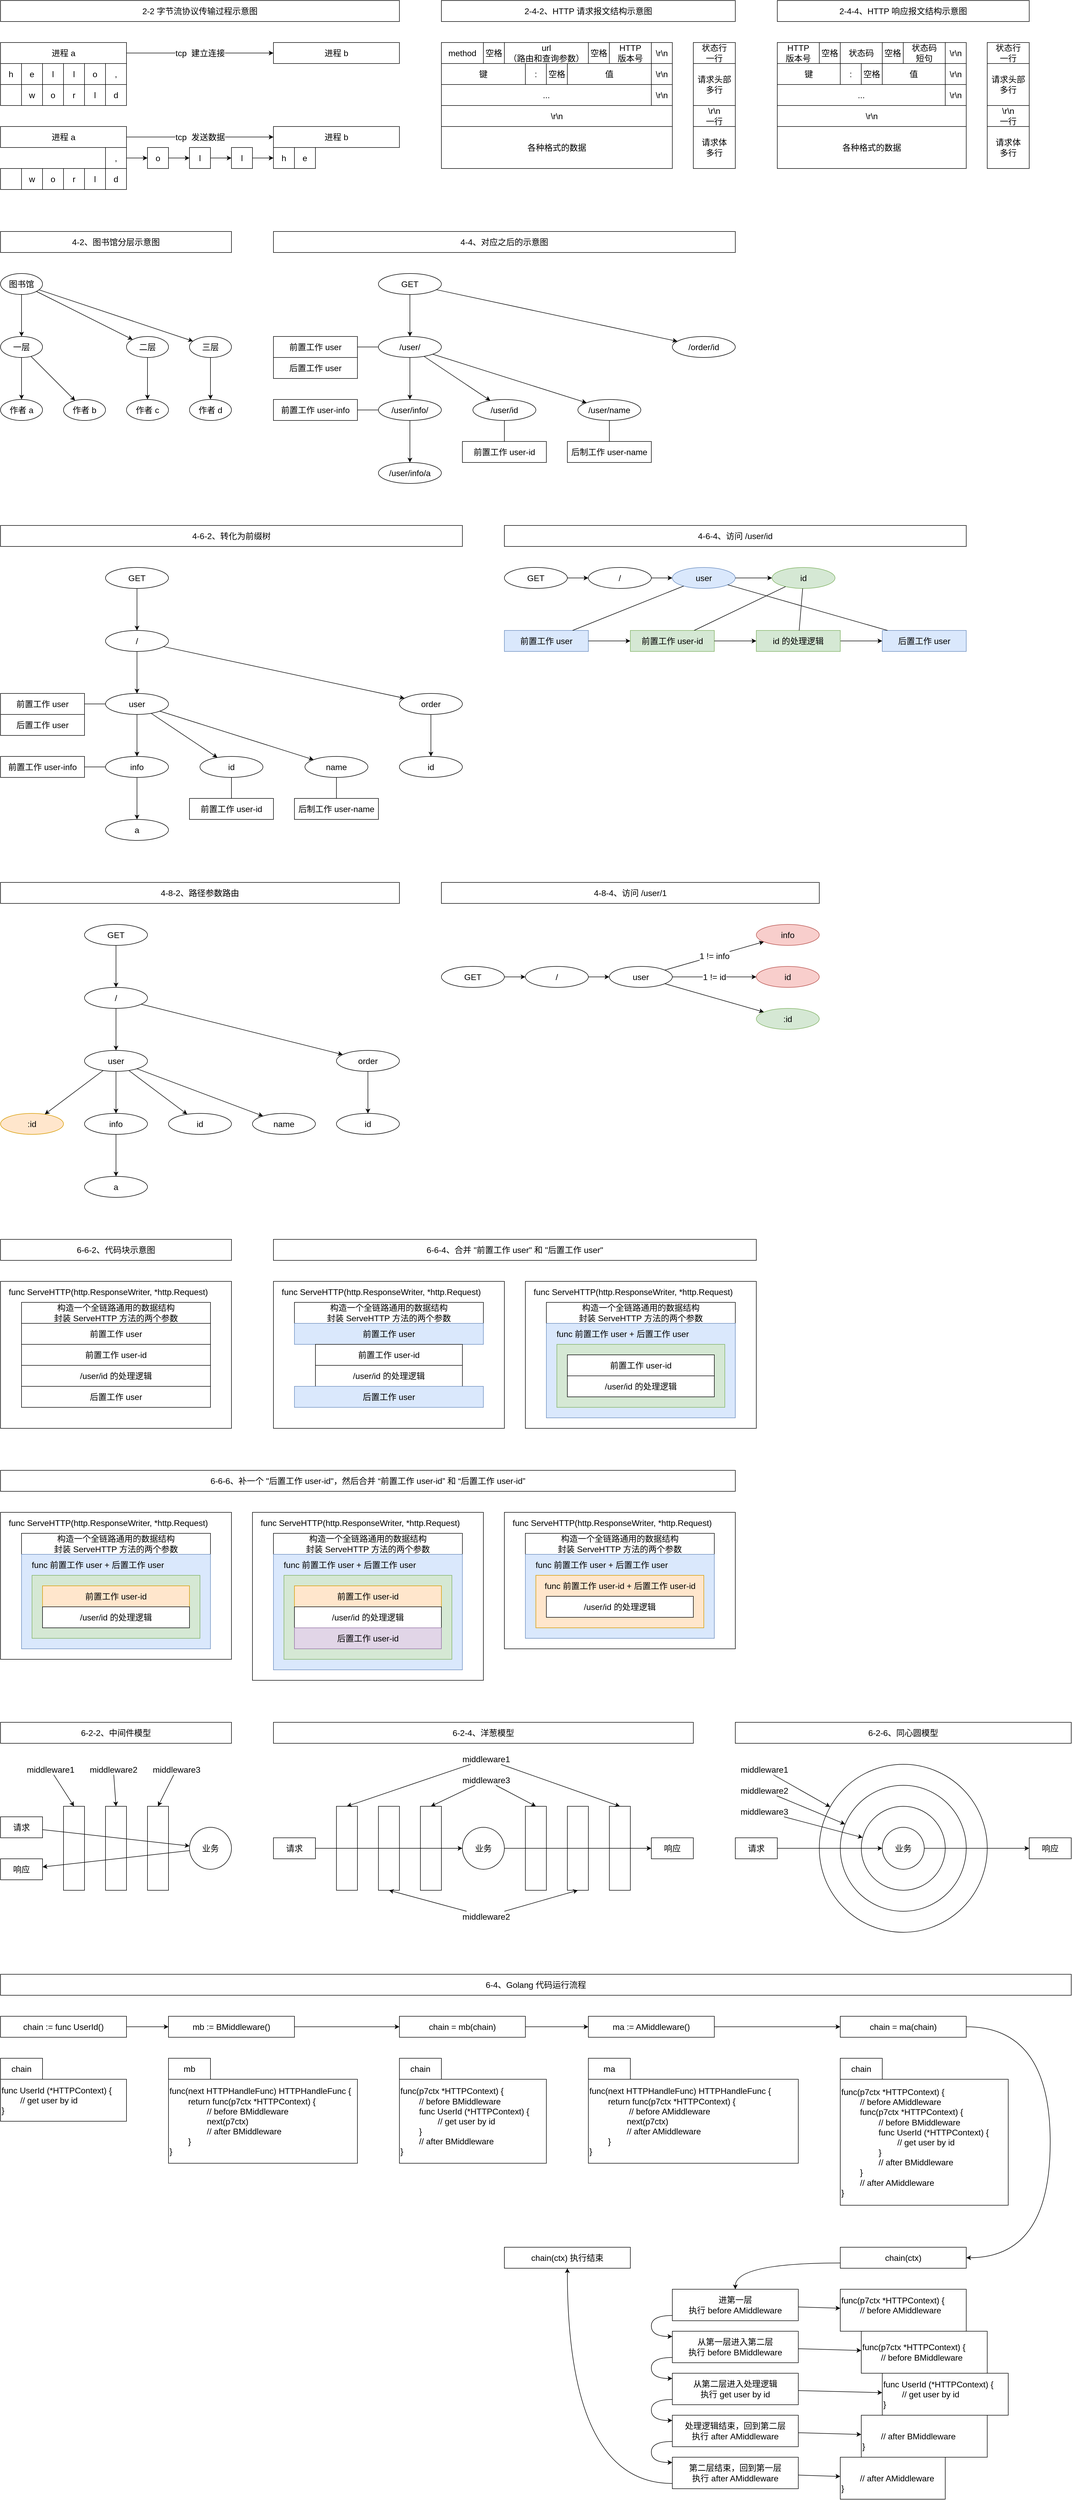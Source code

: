 <mxfile version="17.4.2" type="device"><diagram id="J4UzBChr_bDsvdqqF0fG" name="第 1 页"><mxGraphModel dx="1280" dy="992" grid="1" gridSize="10" guides="0" tooltips="1" connect="1" arrows="0" fold="1" page="1" pageScale="1" pageWidth="827" pageHeight="1169" math="0" shadow="0"><root><mxCell id="0"/><mxCell id="1" parent="0"/><mxCell id="1W6MSUlgWazPPDyhIfLr-2" value="" style="ellipse;whiteSpace=wrap;html=1;aspect=fixed;fillColor=none;fontSize=16;" parent="1" vertex="1"><mxGeometry x="1720" y="3520" width="160" height="160" as="geometry"/></mxCell><mxCell id="VWuHv6O31881oH3SbBGd-13" value="" style="endArrow=classic;html=1;rounded=0;fontSize=16;fontColor=default;strokeColor=default;" parent="1" source="VWuHv6O31881oH3SbBGd-8" target="1W6MSUlgWazPPDyhIfLr-1" edge="1"><mxGeometry width="50" height="50" relative="1" as="geometry"><mxPoint x="1800" y="3280" as="sourcePoint"/><mxPoint x="1620" y="3620" as="targetPoint"/></mxGeometry></mxCell><mxCell id="1W6MSUlgWazPPDyhIfLr-3" value="" style="ellipse;whiteSpace=wrap;html=1;aspect=fixed;fillColor=none;fontSize=16;" parent="1" vertex="1"><mxGeometry x="1680" y="3480" width="240" height="240" as="geometry"/></mxCell><mxCell id="1W6MSUlgWazPPDyhIfLr-4" value="" style="ellipse;whiteSpace=wrap;html=1;aspect=fixed;fillColor=none;fontSize=16;" parent="1" vertex="1"><mxGeometry x="1640" y="3440" width="320" height="320" as="geometry"/></mxCell><mxCell id="VWuHv6O31881oH3SbBGd-1" value="4-8-2、路径参数路由" style="rounded=0;whiteSpace=wrap;html=1;fontSize=16;fontColor=default;strokeColor=default;fillColor=none;" parent="1" vertex="1"><mxGeometry x="80" y="1760" width="760" height="40" as="geometry"/></mxCell><mxCell id="VWuHv6O31881oH3SbBGd-4" value="6-2-6、同心圆模型" style="rounded=0;whiteSpace=wrap;html=1;fontSize=16;fontColor=default;strokeColor=default;fillColor=none;" parent="1" vertex="1"><mxGeometry x="1480" y="3360" width="640" height="40" as="geometry"/></mxCell><mxCell id="VWuHv6O31881oH3SbBGd-8" value="请求" style="rounded=0;whiteSpace=wrap;html=1;fontSize=16;fontColor=default;strokeColor=default;fillColor=none;" parent="1" vertex="1"><mxGeometry x="1480" y="3580" width="80" height="40" as="geometry"/></mxCell><mxCell id="VWuHv6O31881oH3SbBGd-9" value="响应" style="rounded=0;whiteSpace=wrap;html=1;fontSize=16;fontColor=default;strokeColor=default;fillColor=none;" parent="1" vertex="1"><mxGeometry x="2040" y="3580" width="80" height="40" as="geometry"/></mxCell><mxCell id="VWuHv6O31881oH3SbBGd-14" value="" style="endArrow=classic;html=1;rounded=0;fontSize=16;fontColor=default;strokeColor=default;" parent="1" source="1W6MSUlgWazPPDyhIfLr-5" target="1W6MSUlgWazPPDyhIfLr-4" edge="1"><mxGeometry width="50" height="50" relative="1" as="geometry"><mxPoint x="1570" y="3250" as="sourcePoint"/><mxPoint x="2110" y="3304" as="targetPoint"/></mxGeometry></mxCell><mxCell id="1W6MSUlgWazPPDyhIfLr-1" value="&lt;span style=&quot;font-size: 16px&quot;&gt;业务&lt;/span&gt;" style="ellipse;whiteSpace=wrap;html=1;aspect=fixed;fillColor=none;fontSize=16;" parent="1" vertex="1"><mxGeometry x="1760" y="3560" width="80" height="80" as="geometry"/></mxCell><mxCell id="1W6MSUlgWazPPDyhIfLr-5" value="&lt;span style=&quot;font-size: 16px&quot;&gt;middleware1&lt;/span&gt;" style="text;html=1;align=center;verticalAlign=middle;resizable=0;points=[];autosize=1;strokeColor=none;fillColor=none;fontSize=16;" parent="1" vertex="1"><mxGeometry x="1480" y="3440" width="110" height="20" as="geometry"/></mxCell><mxCell id="1W6MSUlgWazPPDyhIfLr-6" value="&lt;span style=&quot;font-size: 16px&quot;&gt;middleware2&lt;/span&gt;" style="text;html=1;align=center;verticalAlign=middle;resizable=0;points=[];autosize=1;strokeColor=none;fillColor=none;fontSize=16;" parent="1" vertex="1"><mxGeometry x="1480" y="3480" width="110" height="20" as="geometry"/></mxCell><mxCell id="1W6MSUlgWazPPDyhIfLr-7" value="&lt;span style=&quot;font-size: 16px&quot;&gt;middleware3&lt;/span&gt;" style="text;html=1;align=center;verticalAlign=middle;resizable=0;points=[];autosize=1;strokeColor=none;fillColor=none;fontSize=16;" parent="1" vertex="1"><mxGeometry x="1480" y="3520" width="110" height="20" as="geometry"/></mxCell><mxCell id="1W6MSUlgWazPPDyhIfLr-8" value="" style="endArrow=classic;html=1;rounded=0;fontSize=16;fontColor=default;strokeColor=default;" parent="1" source="1W6MSUlgWazPPDyhIfLr-6" target="1W6MSUlgWazPPDyhIfLr-3" edge="1"><mxGeometry width="50" height="50" relative="1" as="geometry"><mxPoint x="2048" y="3470" as="sourcePoint"/><mxPoint x="2040" y="3580" as="targetPoint"/></mxGeometry></mxCell><mxCell id="1W6MSUlgWazPPDyhIfLr-9" value="" style="endArrow=classic;html=1;rounded=0;fontSize=16;fontColor=default;strokeColor=default;" parent="1" source="1W6MSUlgWazPPDyhIfLr-7" target="1W6MSUlgWazPPDyhIfLr-2" edge="1"><mxGeometry width="50" height="50" relative="1" as="geometry"><mxPoint x="2041.818" y="3510" as="sourcePoint"/><mxPoint x="1920.185" y="3562.469" as="targetPoint"/></mxGeometry></mxCell><mxCell id="1W6MSUlgWazPPDyhIfLr-10" value="" style="endArrow=classic;html=1;rounded=0;fontSize=16;fontColor=default;strokeColor=default;" parent="1" source="1W6MSUlgWazPPDyhIfLr-1" target="VWuHv6O31881oH3SbBGd-9" edge="1"><mxGeometry width="50" height="50" relative="1" as="geometry"><mxPoint x="1900" y="3604.293" as="sourcePoint"/><mxPoint x="2100.102" y="3590.0" as="targetPoint"/></mxGeometry></mxCell><mxCell id="d3801RzLkKZqD73o79MH-1" value="进程 a" style="rounded=0;whiteSpace=wrap;html=1;fillColor=none;fontSize=16;" parent="1" vertex="1"><mxGeometry x="80" y="320" width="240" height="40" as="geometry"/></mxCell><mxCell id="d3801RzLkKZqD73o79MH-8" value="w" style="rounded=0;whiteSpace=wrap;html=1;fillColor=none;fontSize=16;" parent="1" vertex="1"><mxGeometry x="120" y="400" width="40" height="40" as="geometry"/></mxCell><mxCell id="d3801RzLkKZqD73o79MH-9" value="o" style="rounded=0;whiteSpace=wrap;html=1;fillColor=none;fontSize=16;" parent="1" vertex="1"><mxGeometry x="160" y="400" width="40" height="40" as="geometry"/></mxCell><mxCell id="d3801RzLkKZqD73o79MH-10" value="r" style="rounded=0;whiteSpace=wrap;html=1;fillColor=none;fontSize=16;" parent="1" vertex="1"><mxGeometry x="200" y="400" width="40" height="40" as="geometry"/></mxCell><mxCell id="d3801RzLkKZqD73o79MH-11" value="l" style="rounded=0;whiteSpace=wrap;html=1;fillColor=none;fontSize=16;" parent="1" vertex="1"><mxGeometry x="240" y="400" width="40" height="40" as="geometry"/></mxCell><mxCell id="d3801RzLkKZqD73o79MH-12" value="d" style="rounded=0;whiteSpace=wrap;html=1;fillColor=none;fontSize=16;" parent="1" vertex="1"><mxGeometry x="280" y="400" width="40" height="40" as="geometry"/></mxCell><mxCell id="d3801RzLkKZqD73o79MH-13" value="," style="rounded=0;whiteSpace=wrap;html=1;fillColor=none;fontSize=16;" parent="1" vertex="1"><mxGeometry x="280" y="360" width="40" height="40" as="geometry"/></mxCell><mxCell id="d3801RzLkKZqD73o79MH-14" value="" style="rounded=0;whiteSpace=wrap;html=1;fillColor=none;fontSize=16;" parent="1" vertex="1"><mxGeometry x="80" y="400" width="40" height="40" as="geometry"/></mxCell><mxCell id="d3801RzLkKZqD73o79MH-15" value="进程 b" style="rounded=0;whiteSpace=wrap;html=1;fillColor=none;fontSize=16;" parent="1" vertex="1"><mxGeometry x="600" y="320" width="240" height="40" as="geometry"/></mxCell><mxCell id="d3801RzLkKZqD73o79MH-16" value="" style="endArrow=classic;html=1;rounded=0;fontSize=16;" parent="1" source="d3801RzLkKZqD73o79MH-1" target="d3801RzLkKZqD73o79MH-15" edge="1"><mxGeometry width="50" height="50" relative="1" as="geometry"><mxPoint x="320" y="400" as="sourcePoint"/><mxPoint x="370" y="350" as="targetPoint"/></mxGeometry></mxCell><mxCell id="d3801RzLkKZqD73o79MH-17" value="tcp&amp;nbsp; 发送数据" style="edgeLabel;html=1;align=center;verticalAlign=middle;resizable=0;points=[];fontSize=16;" parent="d3801RzLkKZqD73o79MH-16" vertex="1" connectable="0"><mxGeometry relative="1" as="geometry"><mxPoint as="offset"/></mxGeometry></mxCell><mxCell id="d3801RzLkKZqD73o79MH-18" value="h" style="rounded=0;whiteSpace=wrap;html=1;fillColor=none;fontSize=16;" parent="1" vertex="1"><mxGeometry x="600" y="360" width="40" height="40" as="geometry"/></mxCell><mxCell id="d3801RzLkKZqD73o79MH-19" value="e" style="rounded=0;whiteSpace=wrap;html=1;fillColor=none;fontSize=16;" parent="1" vertex="1"><mxGeometry x="640" y="360" width="40" height="40" as="geometry"/></mxCell><mxCell id="d3801RzLkKZqD73o79MH-20" value="l" style="rounded=0;whiteSpace=wrap;html=1;fillColor=none;fontSize=16;" parent="1" vertex="1"><mxGeometry x="520" y="360" width="40" height="40" as="geometry"/></mxCell><mxCell id="d3801RzLkKZqD73o79MH-21" value="l" style="rounded=0;whiteSpace=wrap;html=1;fillColor=none;fontSize=16;" parent="1" vertex="1"><mxGeometry x="440" y="360" width="40" height="40" as="geometry"/></mxCell><mxCell id="d3801RzLkKZqD73o79MH-22" value="o" style="rounded=0;whiteSpace=wrap;html=1;fillColor=none;fontSize=16;" parent="1" vertex="1"><mxGeometry x="360" y="360" width="40" height="40" as="geometry"/></mxCell><mxCell id="d3801RzLkKZqD73o79MH-23" value="" style="endArrow=classic;html=1;rounded=0;fontSize=16;" parent="1" source="d3801RzLkKZqD73o79MH-20" target="d3801RzLkKZqD73o79MH-18" edge="1"><mxGeometry width="50" height="50" relative="1" as="geometry"><mxPoint x="470" y="270" as="sourcePoint"/><mxPoint x="520" y="220" as="targetPoint"/></mxGeometry></mxCell><mxCell id="d3801RzLkKZqD73o79MH-24" value="" style="endArrow=classic;html=1;rounded=0;fontSize=16;" parent="1" source="d3801RzLkKZqD73o79MH-21" target="d3801RzLkKZqD73o79MH-20" edge="1"><mxGeometry width="50" height="50" relative="1" as="geometry"><mxPoint x="570" y="390" as="sourcePoint"/><mxPoint x="610" y="390" as="targetPoint"/></mxGeometry></mxCell><mxCell id="d3801RzLkKZqD73o79MH-25" value="" style="endArrow=classic;html=1;rounded=0;fontSize=16;" parent="1" source="d3801RzLkKZqD73o79MH-22" target="d3801RzLkKZqD73o79MH-21" edge="1"><mxGeometry width="50" height="50" relative="1" as="geometry"><mxPoint x="490" y="390" as="sourcePoint"/><mxPoint x="530" y="390" as="targetPoint"/></mxGeometry></mxCell><mxCell id="d3801RzLkKZqD73o79MH-26" value="" style="endArrow=classic;html=1;rounded=0;fontSize=16;" parent="1" source="d3801RzLkKZqD73o79MH-13" target="d3801RzLkKZqD73o79MH-22" edge="1"><mxGeometry width="50" height="50" relative="1" as="geometry"><mxPoint x="410" y="390" as="sourcePoint"/><mxPoint x="450" y="390" as="targetPoint"/></mxGeometry></mxCell><mxCell id="d3801RzLkKZqD73o79MH-27" value="2-2 字节流协议传输过程示意图" style="rounded=0;whiteSpace=wrap;html=1;fillColor=none;fontSize=16;" parent="1" vertex="1"><mxGeometry x="80" y="80" width="760" height="40" as="geometry"/></mxCell><mxCell id="d3801RzLkKZqD73o79MH-33" value="2-4-2、HTTP 请求报文结构示意图" style="rounded=0;whiteSpace=wrap;html=1;fontSize=16;container=0;fillColor=none;" parent="1" vertex="1"><mxGeometry x="920" y="80" width="560" height="40" as="geometry"/></mxCell><mxCell id="d3801RzLkKZqD73o79MH-34" value="method" style="rounded=0;whiteSpace=wrap;html=1;fontSize=16;container=0;fillColor=none;" parent="1" vertex="1"><mxGeometry x="920" y="160" width="80" height="40" as="geometry"/></mxCell><mxCell id="d3801RzLkKZqD73o79MH-35" value="空格" style="rounded=0;whiteSpace=wrap;html=1;fontSize=16;container=0;fillColor=none;" parent="1" vertex="1"><mxGeometry x="1000" y="160" width="40" height="40" as="geometry"/></mxCell><mxCell id="d3801RzLkKZqD73o79MH-36" value="url&lt;br style=&quot;font-size: 16px;&quot;&gt;（路由和查询参数）" style="rounded=0;whiteSpace=wrap;html=1;fontSize=16;container=0;fillColor=none;" parent="1" vertex="1"><mxGeometry x="1040" y="160" width="160" height="40" as="geometry"/></mxCell><mxCell id="d3801RzLkKZqD73o79MH-37" value="空格" style="rounded=0;whiteSpace=wrap;html=1;fontSize=16;container=0;fillColor=none;" parent="1" vertex="1"><mxGeometry x="1200" y="160" width="40" height="40" as="geometry"/></mxCell><mxCell id="d3801RzLkKZqD73o79MH-38" value="HTTP&lt;br style=&quot;font-size: 16px;&quot;&gt;版本号" style="rounded=0;whiteSpace=wrap;html=1;fontSize=16;container=0;fillColor=none;" parent="1" vertex="1"><mxGeometry x="1240" y="160" width="80" height="40" as="geometry"/></mxCell><mxCell id="d3801RzLkKZqD73o79MH-39" value="\r\n" style="rounded=0;whiteSpace=wrap;html=1;fontSize=16;container=0;fillColor=none;" parent="1" vertex="1"><mxGeometry x="1320" y="160" width="40" height="40" as="geometry"/></mxCell><mxCell id="d3801RzLkKZqD73o79MH-40" value="状态行&lt;br style=&quot;font-size: 16px;&quot;&gt;一行" style="rounded=0;whiteSpace=wrap;html=1;fontSize=16;container=0;fillColor=none;" parent="1" vertex="1"><mxGeometry x="1400" y="160" width="80" height="40" as="geometry"/></mxCell><mxCell id="d3801RzLkKZqD73o79MH-41" value="请求头部&lt;br style=&quot;font-size: 16px;&quot;&gt;多行" style="rounded=0;whiteSpace=wrap;html=1;fontSize=16;container=0;fillColor=none;" parent="1" vertex="1"><mxGeometry x="1400" y="200" width="80" height="80" as="geometry"/></mxCell><mxCell id="d3801RzLkKZqD73o79MH-42" value="\r\n" style="rounded=0;whiteSpace=wrap;html=1;fontSize=16;container=0;fillColor=none;" parent="1" vertex="1"><mxGeometry x="920" y="280" width="440" height="40" as="geometry"/></mxCell><mxCell id="d3801RzLkKZqD73o79MH-43" value="请求体&lt;br style=&quot;font-size: 16px;&quot;&gt;多行" style="rounded=0;whiteSpace=wrap;html=1;fontSize=16;container=0;fillColor=none;" parent="1" vertex="1"><mxGeometry x="1400" y="320" width="80" height="80" as="geometry"/></mxCell><mxCell id="d3801RzLkKZqD73o79MH-44" value="键" style="rounded=0;whiteSpace=wrap;html=1;fontSize=16;container=0;fillColor=none;" parent="1" vertex="1"><mxGeometry x="920" y="200" width="160" height="40" as="geometry"/></mxCell><mxCell id="d3801RzLkKZqD73o79MH-45" value="值" style="rounded=0;whiteSpace=wrap;html=1;fontSize=16;container=0;fillColor=none;" parent="1" vertex="1"><mxGeometry x="1160" y="200" width="160" height="40" as="geometry"/></mxCell><mxCell id="d3801RzLkKZqD73o79MH-46" value=":" style="rounded=0;whiteSpace=wrap;html=1;fontSize=16;container=0;fillColor=none;" parent="1" vertex="1"><mxGeometry x="1080" y="200" width="40" height="40" as="geometry"/></mxCell><mxCell id="d3801RzLkKZqD73o79MH-47" value="空格" style="rounded=0;whiteSpace=wrap;html=1;fontSize=16;container=0;fillColor=none;" parent="1" vertex="1"><mxGeometry x="1120" y="200" width="40" height="40" as="geometry"/></mxCell><mxCell id="d3801RzLkKZqD73o79MH-48" value="\r\n" style="rounded=0;whiteSpace=wrap;html=1;fontSize=16;container=0;fillColor=none;" parent="1" vertex="1"><mxGeometry x="1320" y="200" width="40" height="40" as="geometry"/></mxCell><mxCell id="d3801RzLkKZqD73o79MH-49" value="..." style="rounded=0;whiteSpace=wrap;html=1;fontSize=16;container=0;fillColor=none;" parent="1" vertex="1"><mxGeometry x="920" y="240" width="400" height="40" as="geometry"/></mxCell><mxCell id="d3801RzLkKZqD73o79MH-50" value="各种格式的数据" style="rounded=0;whiteSpace=wrap;html=1;fontSize=16;container=0;fillColor=none;" parent="1" vertex="1"><mxGeometry x="920" y="320" width="440" height="80" as="geometry"/></mxCell><mxCell id="d3801RzLkKZqD73o79MH-51" value="\r\n" style="rounded=0;whiteSpace=wrap;html=1;fontSize=16;container=0;fillColor=none;" parent="1" vertex="1"><mxGeometry x="1320" y="240" width="40" height="40" as="geometry"/></mxCell><mxCell id="d3801RzLkKZqD73o79MH-54" value="&lt;span style=&quot;font-size: 16px;&quot;&gt;2-4-4、HTTP 响应报文结构示意图&lt;/span&gt;" style="rounded=0;whiteSpace=wrap;html=1;fontSize=16;strokeColor=default;container=0;fillColor=none;" parent="1" vertex="1"><mxGeometry x="1560" y="80" width="480" height="40" as="geometry"/></mxCell><mxCell id="d3801RzLkKZqD73o79MH-55" value="&lt;span style=&quot;font-size: 16px;&quot;&gt;HTTP&lt;/span&gt;&lt;br style=&quot;font-size: 16px;&quot;&gt;&lt;span style=&quot;font-size: 16px;&quot;&gt;版本号&lt;/span&gt;" style="rounded=0;whiteSpace=wrap;html=1;fontSize=16;strokeColor=default;container=0;fillColor=none;" parent="1" vertex="1"><mxGeometry x="1560" y="160" width="80" height="40" as="geometry"/></mxCell><mxCell id="d3801RzLkKZqD73o79MH-56" value="&lt;span style=&quot;font-size: 16px;&quot;&gt;空格&lt;/span&gt;" style="rounded=0;whiteSpace=wrap;html=1;fontSize=16;strokeColor=default;container=0;fillColor=none;" parent="1" vertex="1"><mxGeometry x="1640" y="160" width="40" height="40" as="geometry"/></mxCell><mxCell id="d3801RzLkKZqD73o79MH-57" value="&lt;span style=&quot;font-size: 16px;&quot;&gt;状态码&lt;/span&gt;" style="rounded=0;whiteSpace=wrap;html=1;fontSize=16;strokeColor=default;container=0;fillColor=none;" parent="1" vertex="1"><mxGeometry x="1680" y="160" width="80" height="40" as="geometry"/></mxCell><mxCell id="d3801RzLkKZqD73o79MH-58" value="&lt;span style=&quot;font-size: 16px;&quot;&gt;空格&lt;/span&gt;" style="rounded=0;whiteSpace=wrap;html=1;fontSize=16;strokeColor=default;container=0;fillColor=none;" parent="1" vertex="1"><mxGeometry x="1760" y="160" width="40" height="40" as="geometry"/></mxCell><mxCell id="d3801RzLkKZqD73o79MH-59" value="状态码&lt;br style=&quot;font-size: 16px;&quot;&gt;短句" style="rounded=0;whiteSpace=wrap;html=1;fontSize=16;strokeColor=default;container=0;fillColor=none;" parent="1" vertex="1"><mxGeometry x="1800" y="160" width="80" height="40" as="geometry"/></mxCell><mxCell id="d3801RzLkKZqD73o79MH-60" value="\r\n" style="rounded=0;whiteSpace=wrap;html=1;fontSize=16;strokeColor=default;container=0;fillColor=none;" parent="1" vertex="1"><mxGeometry x="1880" y="160" width="40" height="40" as="geometry"/></mxCell><mxCell id="d3801RzLkKZqD73o79MH-61" value="状态行&lt;br style=&quot;font-size: 16px;&quot;&gt;一行" style="rounded=0;whiteSpace=wrap;html=1;fontSize=16;container=0;fillColor=none;" parent="1" vertex="1"><mxGeometry x="1960" y="160" width="80" height="40" as="geometry"/></mxCell><mxCell id="d3801RzLkKZqD73o79MH-63" value="\r\n&lt;br style=&quot;font-size: 16px;&quot;&gt;一行" style="rounded=0;whiteSpace=wrap;html=1;fontSize=16;container=0;fillColor=none;" parent="1" vertex="1"><mxGeometry x="1400" y="280" width="80" height="40" as="geometry"/></mxCell><mxCell id="d3801RzLkKZqD73o79MH-64" value="进程 a" style="rounded=0;whiteSpace=wrap;html=1;fillColor=none;fontSize=16;" parent="1" vertex="1"><mxGeometry x="80" y="160" width="240" height="40" as="geometry"/></mxCell><mxCell id="d3801RzLkKZqD73o79MH-65" value="h" style="rounded=0;whiteSpace=wrap;html=1;fillColor=none;fontSize=16;" parent="1" vertex="1"><mxGeometry x="80" y="200" width="40" height="40" as="geometry"/></mxCell><mxCell id="d3801RzLkKZqD73o79MH-66" value="e" style="rounded=0;whiteSpace=wrap;html=1;fillColor=none;fontSize=16;" parent="1" vertex="1"><mxGeometry x="120" y="200" width="40" height="40" as="geometry"/></mxCell><mxCell id="d3801RzLkKZqD73o79MH-67" value="l" style="rounded=0;whiteSpace=wrap;html=1;fillColor=none;fontSize=16;" parent="1" vertex="1"><mxGeometry x="160" y="200" width="40" height="40" as="geometry"/></mxCell><mxCell id="d3801RzLkKZqD73o79MH-68" value="l" style="rounded=0;whiteSpace=wrap;html=1;fillColor=none;fontSize=16;" parent="1" vertex="1"><mxGeometry x="200" y="200" width="40" height="40" as="geometry"/></mxCell><mxCell id="d3801RzLkKZqD73o79MH-69" value="o" style="rounded=0;whiteSpace=wrap;html=1;fillColor=none;fontSize=16;" parent="1" vertex="1"><mxGeometry x="240" y="200" width="40" height="40" as="geometry"/></mxCell><mxCell id="d3801RzLkKZqD73o79MH-70" value="w" style="rounded=0;whiteSpace=wrap;html=1;fillColor=none;fontSize=16;" parent="1" vertex="1"><mxGeometry x="120" y="240" width="40" height="40" as="geometry"/></mxCell><mxCell id="d3801RzLkKZqD73o79MH-71" value="o" style="rounded=0;whiteSpace=wrap;html=1;fillColor=none;fontSize=16;" parent="1" vertex="1"><mxGeometry x="160" y="240" width="40" height="40" as="geometry"/></mxCell><mxCell id="d3801RzLkKZqD73o79MH-72" value="r" style="rounded=0;whiteSpace=wrap;html=1;fillColor=none;fontSize=16;" parent="1" vertex="1"><mxGeometry x="200" y="240" width="40" height="40" as="geometry"/></mxCell><mxCell id="d3801RzLkKZqD73o79MH-73" value="l" style="rounded=0;whiteSpace=wrap;html=1;fillColor=none;fontSize=16;" parent="1" vertex="1"><mxGeometry x="240" y="240" width="40" height="40" as="geometry"/></mxCell><mxCell id="d3801RzLkKZqD73o79MH-74" value="d" style="rounded=0;whiteSpace=wrap;html=1;fillColor=none;fontSize=16;" parent="1" vertex="1"><mxGeometry x="280" y="240" width="40" height="40" as="geometry"/></mxCell><mxCell id="d3801RzLkKZqD73o79MH-75" value="," style="rounded=0;whiteSpace=wrap;html=1;fillColor=none;fontSize=16;" parent="1" vertex="1"><mxGeometry x="280" y="200" width="40" height="40" as="geometry"/></mxCell><mxCell id="d3801RzLkKZqD73o79MH-76" value="" style="rounded=0;whiteSpace=wrap;html=1;fillColor=none;fontSize=16;" parent="1" vertex="1"><mxGeometry x="80" y="240" width="40" height="40" as="geometry"/></mxCell><mxCell id="d3801RzLkKZqD73o79MH-77" value="进程 b" style="rounded=0;whiteSpace=wrap;html=1;fillColor=none;fontSize=16;" parent="1" vertex="1"><mxGeometry x="600" y="160" width="240" height="40" as="geometry"/></mxCell><mxCell id="d3801RzLkKZqD73o79MH-78" value="" style="endArrow=classic;html=1;rounded=0;fontSize=16;" parent="1" source="d3801RzLkKZqD73o79MH-64" target="d3801RzLkKZqD73o79MH-77" edge="1"><mxGeometry width="50" height="50" relative="1" as="geometry"><mxPoint x="320" y="240" as="sourcePoint"/><mxPoint x="370" y="190" as="targetPoint"/></mxGeometry></mxCell><mxCell id="d3801RzLkKZqD73o79MH-79" value="tcp&amp;nbsp; 建立连接" style="edgeLabel;html=1;align=center;verticalAlign=middle;resizable=0;points=[];fontSize=16;" parent="d3801RzLkKZqD73o79MH-78" vertex="1" connectable="0"><mxGeometry relative="1" as="geometry"><mxPoint as="offset"/></mxGeometry></mxCell><mxCell id="d3801RzLkKZqD73o79MH-91" value="图书馆" style="ellipse;whiteSpace=wrap;html=1;fontSize=16;fillColor=none;" parent="1" vertex="1"><mxGeometry x="80" y="600" width="80" height="40" as="geometry"/></mxCell><mxCell id="d3801RzLkKZqD73o79MH-92" value="一层" style="ellipse;whiteSpace=wrap;html=1;fontSize=16;fillColor=none;" parent="1" vertex="1"><mxGeometry x="80" y="720" width="80" height="40" as="geometry"/></mxCell><mxCell id="d3801RzLkKZqD73o79MH-93" value="二层" style="ellipse;whiteSpace=wrap;html=1;fontSize=16;fillColor=none;" parent="1" vertex="1"><mxGeometry x="320" y="720" width="80" height="40" as="geometry"/></mxCell><mxCell id="d3801RzLkKZqD73o79MH-94" value="三层" style="ellipse;whiteSpace=wrap;html=1;fontSize=16;fillColor=none;" parent="1" vertex="1"><mxGeometry x="440" y="720" width="80" height="40" as="geometry"/></mxCell><mxCell id="d3801RzLkKZqD73o79MH-95" value="作者 a" style="ellipse;whiteSpace=wrap;html=1;fontSize=16;fillColor=none;" parent="1" vertex="1"><mxGeometry x="80" y="840" width="80" height="40" as="geometry"/></mxCell><mxCell id="d3801RzLkKZqD73o79MH-96" value="作者 b" style="ellipse;whiteSpace=wrap;html=1;fontSize=16;fillColor=none;" parent="1" vertex="1"><mxGeometry x="200" y="840" width="80" height="40" as="geometry"/></mxCell><mxCell id="d3801RzLkKZqD73o79MH-97" value="作者 c" style="ellipse;whiteSpace=wrap;html=1;fontSize=16;fillColor=none;" parent="1" vertex="1"><mxGeometry x="320" y="840" width="80" height="40" as="geometry"/></mxCell><mxCell id="d3801RzLkKZqD73o79MH-98" value="作者 d" style="ellipse;whiteSpace=wrap;html=1;fontSize=16;fillColor=none;" parent="1" vertex="1"><mxGeometry x="440" y="840" width="80" height="40" as="geometry"/></mxCell><mxCell id="d3801RzLkKZqD73o79MH-99" value="" style="endArrow=classic;html=1;rounded=0;fontSize=16;" parent="1" source="d3801RzLkKZqD73o79MH-92" target="d3801RzLkKZqD73o79MH-95" edge="1"><mxGeometry width="50" height="50" relative="1" as="geometry"><mxPoint x="550" y="810" as="sourcePoint"/><mxPoint x="600" y="760" as="targetPoint"/></mxGeometry></mxCell><mxCell id="d3801RzLkKZqD73o79MH-100" value="" style="endArrow=classic;html=1;rounded=0;fontSize=16;" parent="1" source="d3801RzLkKZqD73o79MH-92" target="d3801RzLkKZqD73o79MH-96" edge="1"><mxGeometry width="50" height="50" relative="1" as="geometry"><mxPoint x="343.702" y="838.496" as="sourcePoint"/><mxPoint x="316.483" y="901.539" as="targetPoint"/></mxGeometry></mxCell><mxCell id="d3801RzLkKZqD73o79MH-101" value="" style="endArrow=classic;html=1;rounded=0;fontSize=16;" parent="1" source="d3801RzLkKZqD73o79MH-93" target="d3801RzLkKZqD73o79MH-97" edge="1"><mxGeometry width="50" height="50" relative="1" as="geometry"><mxPoint x="381.393" y="837.371" as="sourcePoint"/><mxPoint x="418.64" y="902.62" as="targetPoint"/></mxGeometry></mxCell><mxCell id="d3801RzLkKZqD73o79MH-102" value="" style="endArrow=classic;html=1;rounded=0;fontSize=16;" parent="1" source="d3801RzLkKZqD73o79MH-94" target="d3801RzLkKZqD73o79MH-98" edge="1"><mxGeometry width="50" height="50" relative="1" as="geometry"><mxPoint x="600" y="760" as="sourcePoint"/><mxPoint x="600" y="840" as="targetPoint"/></mxGeometry></mxCell><mxCell id="d3801RzLkKZqD73o79MH-103" value="" style="endArrow=classic;html=1;rounded=0;fontSize=16;" parent="1" source="d3801RzLkKZqD73o79MH-91" target="d3801RzLkKZqD73o79MH-92" edge="1"><mxGeometry width="50" height="50" relative="1" as="geometry"><mxPoint x="381.393" y="837.371" as="sourcePoint"/><mxPoint x="418.64" y="902.62" as="targetPoint"/></mxGeometry></mxCell><mxCell id="d3801RzLkKZqD73o79MH-104" value="" style="endArrow=classic;html=1;rounded=0;fontSize=16;" parent="1" source="d3801RzLkKZqD73o79MH-91" target="d3801RzLkKZqD73o79MH-93" edge="1"><mxGeometry width="50" height="50" relative="1" as="geometry"><mxPoint x="412.176" y="688.194" as="sourcePoint"/><mxPoint x="377.778" y="761.796" as="targetPoint"/></mxGeometry></mxCell><mxCell id="d3801RzLkKZqD73o79MH-105" value="" style="endArrow=classic;html=1;rounded=0;fontSize=16;" parent="1" source="d3801RzLkKZqD73o79MH-91" target="d3801RzLkKZqD73o79MH-94" edge="1"><mxGeometry width="50" height="50" relative="1" as="geometry"><mxPoint x="458.2" y="685.307" as="sourcePoint"/><mxPoint x="521.71" y="764.725" as="targetPoint"/></mxGeometry></mxCell><mxCell id="d3801RzLkKZqD73o79MH-106" value="4-2、图书馆分层示意图" style="rounded=0;whiteSpace=wrap;html=1;fontSize=16;container=0;fillColor=none;" parent="1" vertex="1"><mxGeometry x="80" y="520" width="440" height="40" as="geometry"/></mxCell><mxCell id="d3801RzLkKZqD73o79MH-107" value="/user/" style="ellipse;whiteSpace=wrap;html=1;fontSize=16;fillColor=none;" parent="1" vertex="1"><mxGeometry x="800" y="720" width="120" height="40" as="geometry"/></mxCell><mxCell id="d3801RzLkKZqD73o79MH-108" value="GET" style="ellipse;whiteSpace=wrap;html=1;fontSize=16;fillColor=none;" parent="1" vertex="1"><mxGeometry x="800" y="600" width="120" height="40" as="geometry"/></mxCell><mxCell id="d3801RzLkKZqD73o79MH-110" value="/user/info/" style="ellipse;whiteSpace=wrap;html=1;fontSize=16;fillColor=none;" parent="1" vertex="1"><mxGeometry x="800" y="840" width="120" height="40" as="geometry"/></mxCell><mxCell id="d3801RzLkKZqD73o79MH-111" value="/user/id" style="ellipse;whiteSpace=wrap;html=1;fontSize=16;fillColor=none;" parent="1" vertex="1"><mxGeometry x="980" y="840" width="120" height="40" as="geometry"/></mxCell><mxCell id="d3801RzLkKZqD73o79MH-112" value="/user/name" style="ellipse;whiteSpace=wrap;html=1;fontSize=16;fillColor=none;" parent="1" vertex="1"><mxGeometry x="1180" y="840" width="120" height="40" as="geometry"/></mxCell><mxCell id="d3801RzLkKZqD73o79MH-113" value="/user/info/a" style="ellipse;whiteSpace=wrap;html=1;fontSize=16;fillColor=none;" parent="1" vertex="1"><mxGeometry x="800" y="960" width="120" height="40" as="geometry"/></mxCell><mxCell id="d3801RzLkKZqD73o79MH-114" value="/order/id" style="ellipse;whiteSpace=wrap;html=1;fontSize=16;fillColor=none;" parent="1" vertex="1"><mxGeometry x="1360" y="720" width="120" height="40" as="geometry"/></mxCell><mxCell id="d3801RzLkKZqD73o79MH-115" value="" style="endArrow=classic;html=1;rounded=0;fontSize=16;" parent="1" source="d3801RzLkKZqD73o79MH-108" target="d3801RzLkKZqD73o79MH-107" edge="1"><mxGeometry width="50" height="50" relative="1" as="geometry"><mxPoint x="250" y="690" as="sourcePoint"/><mxPoint x="250" y="770" as="targetPoint"/></mxGeometry></mxCell><mxCell id="d3801RzLkKZqD73o79MH-116" value="前置工作 user" style="rounded=0;whiteSpace=wrap;html=1;fontSize=16;fillColor=none;" parent="1" vertex="1"><mxGeometry x="600" y="720" width="160" height="40" as="geometry"/></mxCell><mxCell id="d3801RzLkKZqD73o79MH-117" value="前置工作 user-info" style="rounded=0;whiteSpace=wrap;html=1;fontSize=16;fillColor=none;" parent="1" vertex="1"><mxGeometry x="600" y="840" width="160" height="40" as="geometry"/></mxCell><mxCell id="d3801RzLkKZqD73o79MH-118" value="前置工作 user-id" style="rounded=0;whiteSpace=wrap;html=1;fontSize=16;fillColor=none;" parent="1" vertex="1"><mxGeometry x="960" y="920" width="160" height="40" as="geometry"/></mxCell><mxCell id="d3801RzLkKZqD73o79MH-119" value="后制工作 user-name" style="rounded=0;whiteSpace=wrap;html=1;fontSize=16;fillColor=none;" parent="1" vertex="1"><mxGeometry x="1160" y="920" width="160" height="40" as="geometry"/></mxCell><mxCell id="d3801RzLkKZqD73o79MH-120" value="" style="endArrow=classic;html=1;rounded=0;fontSize=16;" parent="1" source="d3801RzLkKZqD73o79MH-107" target="d3801RzLkKZqD73o79MH-110" edge="1"><mxGeometry width="50" height="50" relative="1" as="geometry"><mxPoint x="770" y="770" as="sourcePoint"/><mxPoint x="850" y="890" as="targetPoint"/></mxGeometry></mxCell><mxCell id="d3801RzLkKZqD73o79MH-121" value="" style="endArrow=classic;html=1;rounded=0;fontSize=16;" parent="1" source="d3801RzLkKZqD73o79MH-107" target="d3801RzLkKZqD73o79MH-111" edge="1"><mxGeometry width="50" height="50" relative="1" as="geometry"><mxPoint x="850" y="770" as="sourcePoint"/><mxPoint x="850" y="850" as="targetPoint"/></mxGeometry></mxCell><mxCell id="d3801RzLkKZqD73o79MH-122" value="" style="endArrow=classic;html=1;rounded=0;fontSize=16;" parent="1" source="d3801RzLkKZqD73o79MH-107" target="d3801RzLkKZqD73o79MH-112" edge="1"><mxGeometry width="50" height="50" relative="1" as="geometry"><mxPoint x="867.889" y="767.889" as="sourcePoint"/><mxPoint x="952.111" y="852.111" as="targetPoint"/></mxGeometry></mxCell><mxCell id="d3801RzLkKZqD73o79MH-123" value="" style="endArrow=classic;html=1;rounded=0;fontSize=16;" parent="1" source="d3801RzLkKZqD73o79MH-110" target="d3801RzLkKZqD73o79MH-113" edge="1"><mxGeometry width="50" height="50" relative="1" as="geometry"><mxPoint x="878.368" y="764.1" as="sourcePoint"/><mxPoint x="1061.716" y="855.858" as="targetPoint"/></mxGeometry></mxCell><mxCell id="d3801RzLkKZqD73o79MH-124" value="" style="endArrow=classic;html=1;rounded=0;fontSize=16;" parent="1" source="d3801RzLkKZqD73o79MH-108" target="d3801RzLkKZqD73o79MH-114" edge="1"><mxGeometry width="50" height="50" relative="1" as="geometry"><mxPoint x="850" y="890" as="sourcePoint"/><mxPoint x="850" y="970" as="targetPoint"/></mxGeometry></mxCell><mxCell id="d3801RzLkKZqD73o79MH-125" value="" style="endArrow=none;html=1;rounded=0;fontSize=16;" parent="1" source="d3801RzLkKZqD73o79MH-116" target="d3801RzLkKZqD73o79MH-107" edge="1"><mxGeometry width="50" height="50" relative="1" as="geometry"><mxPoint x="1240" y="660" as="sourcePoint"/><mxPoint x="1290" y="610" as="targetPoint"/></mxGeometry></mxCell><mxCell id="d3801RzLkKZqD73o79MH-126" value="" style="endArrow=none;html=1;rounded=0;fontSize=16;" parent="1" source="d3801RzLkKZqD73o79MH-117" target="d3801RzLkKZqD73o79MH-110" edge="1"><mxGeometry width="50" height="50" relative="1" as="geometry"><mxPoint x="770" y="750" as="sourcePoint"/><mxPoint x="810" y="750" as="targetPoint"/></mxGeometry></mxCell><mxCell id="d3801RzLkKZqD73o79MH-127" value="" style="endArrow=none;html=1;rounded=0;fontSize=16;" parent="1" source="d3801RzLkKZqD73o79MH-118" target="d3801RzLkKZqD73o79MH-111" edge="1"><mxGeometry width="50" height="50" relative="1" as="geometry"><mxPoint x="811.818" y="960" as="sourcePoint"/><mxPoint x="890.846" y="887.558" as="targetPoint"/></mxGeometry></mxCell><mxCell id="d3801RzLkKZqD73o79MH-128" value="" style="endArrow=none;html=1;rounded=0;fontSize=16;" parent="1" source="d3801RzLkKZqD73o79MH-119" target="d3801RzLkKZqD73o79MH-112" edge="1"><mxGeometry width="50" height="50" relative="1" as="geometry"><mxPoint x="1045.556" y="940" as="sourcePoint"/><mxPoint x="1034.417" y="889.878" as="targetPoint"/></mxGeometry></mxCell><mxCell id="d3801RzLkKZqD73o79MH-129" value="4-4、对应之后的示意图" style="rounded=0;whiteSpace=wrap;html=1;fontSize=16;container=0;fillColor=none;" parent="1" vertex="1"><mxGeometry x="600" y="520" width="880" height="40" as="geometry"/></mxCell><mxCell id="d3801RzLkKZqD73o79MH-130" value="user" style="ellipse;whiteSpace=wrap;html=1;fontSize=16;fillColor=none;" parent="1" vertex="1"><mxGeometry x="280" y="1400" width="120" height="40" as="geometry"/></mxCell><mxCell id="d3801RzLkKZqD73o79MH-131" value="GET" style="ellipse;whiteSpace=wrap;html=1;fontSize=16;fillColor=none;" parent="1" vertex="1"><mxGeometry x="280" y="1160" width="120" height="40" as="geometry"/></mxCell><mxCell id="d3801RzLkKZqD73o79MH-132" value="info" style="ellipse;whiteSpace=wrap;html=1;fontSize=16;fillColor=none;" parent="1" vertex="1"><mxGeometry x="280" y="1520" width="120" height="40" as="geometry"/></mxCell><mxCell id="d3801RzLkKZqD73o79MH-133" value="id" style="ellipse;whiteSpace=wrap;html=1;fontSize=16;fillColor=none;" parent="1" vertex="1"><mxGeometry x="460" y="1520" width="120" height="40" as="geometry"/></mxCell><mxCell id="d3801RzLkKZqD73o79MH-134" value="name" style="ellipse;whiteSpace=wrap;html=1;fontSize=16;fillColor=none;" parent="1" vertex="1"><mxGeometry x="660" y="1520" width="120" height="40" as="geometry"/></mxCell><mxCell id="d3801RzLkKZqD73o79MH-135" value="a" style="ellipse;whiteSpace=wrap;html=1;fontSize=16;fillColor=none;" parent="1" vertex="1"><mxGeometry x="280" y="1640" width="120" height="40" as="geometry"/></mxCell><mxCell id="d3801RzLkKZqD73o79MH-136" value="order" style="ellipse;whiteSpace=wrap;html=1;fontSize=16;fillColor=none;" parent="1" vertex="1"><mxGeometry x="840" y="1400" width="120" height="40" as="geometry"/></mxCell><mxCell id="d3801RzLkKZqD73o79MH-137" value="" style="endArrow=classic;html=1;rounded=0;fontSize=16;" parent="1" source="d3801RzLkKZqD73o79MH-131" target="d3801RzLkKZqD73o79MH-152" edge="1"><mxGeometry width="50" height="50" relative="1" as="geometry"><mxPoint x="-270" y="1250" as="sourcePoint"/><mxPoint x="-270" y="1330" as="targetPoint"/></mxGeometry></mxCell><mxCell id="d3801RzLkKZqD73o79MH-138" value="前置工作 user" style="rounded=0;whiteSpace=wrap;html=1;fontSize=16;fillColor=none;" parent="1" vertex="1"><mxGeometry x="80" y="1400" width="160" height="40" as="geometry"/></mxCell><mxCell id="d3801RzLkKZqD73o79MH-139" value="前置工作 user-info" style="rounded=0;whiteSpace=wrap;html=1;fontSize=16;fillColor=none;" parent="1" vertex="1"><mxGeometry x="80" y="1520" width="160" height="40" as="geometry"/></mxCell><mxCell id="d3801RzLkKZqD73o79MH-140" value="前置工作 user-id" style="rounded=0;whiteSpace=wrap;html=1;fontSize=16;fillColor=none;" parent="1" vertex="1"><mxGeometry x="440" y="1600" width="160" height="40" as="geometry"/></mxCell><mxCell id="d3801RzLkKZqD73o79MH-141" value="后制工作 user-name" style="rounded=0;whiteSpace=wrap;html=1;fontSize=16;fillColor=none;" parent="1" vertex="1"><mxGeometry x="640" y="1600" width="160" height="40" as="geometry"/></mxCell><mxCell id="d3801RzLkKZqD73o79MH-142" value="" style="endArrow=classic;html=1;rounded=0;fontSize=16;" parent="1" source="d3801RzLkKZqD73o79MH-130" target="d3801RzLkKZqD73o79MH-132" edge="1"><mxGeometry width="50" height="50" relative="1" as="geometry"><mxPoint x="250" y="1450" as="sourcePoint"/><mxPoint x="330" y="1570" as="targetPoint"/></mxGeometry></mxCell><mxCell id="d3801RzLkKZqD73o79MH-143" value="" style="endArrow=classic;html=1;rounded=0;fontSize=16;" parent="1" source="d3801RzLkKZqD73o79MH-130" target="d3801RzLkKZqD73o79MH-133" edge="1"><mxGeometry width="50" height="50" relative="1" as="geometry"><mxPoint x="330" y="1450" as="sourcePoint"/><mxPoint x="330" y="1530" as="targetPoint"/></mxGeometry></mxCell><mxCell id="d3801RzLkKZqD73o79MH-144" value="" style="endArrow=classic;html=1;rounded=0;fontSize=16;" parent="1" source="d3801RzLkKZqD73o79MH-130" target="d3801RzLkKZqD73o79MH-134" edge="1"><mxGeometry width="50" height="50" relative="1" as="geometry"><mxPoint x="347.889" y="1447.889" as="sourcePoint"/><mxPoint x="432.111" y="1532.111" as="targetPoint"/></mxGeometry></mxCell><mxCell id="d3801RzLkKZqD73o79MH-145" value="" style="endArrow=classic;html=1;rounded=0;fontSize=16;" parent="1" source="d3801RzLkKZqD73o79MH-132" target="d3801RzLkKZqD73o79MH-135" edge="1"><mxGeometry width="50" height="50" relative="1" as="geometry"><mxPoint x="358.368" y="1444.1" as="sourcePoint"/><mxPoint x="541.716" y="1535.858" as="targetPoint"/></mxGeometry></mxCell><mxCell id="d3801RzLkKZqD73o79MH-146" value="" style="endArrow=classic;html=1;rounded=0;fontSize=16;" parent="1" source="d3801RzLkKZqD73o79MH-152" target="d3801RzLkKZqD73o79MH-136" edge="1"><mxGeometry width="50" height="50" relative="1" as="geometry"><mxPoint x="330" y="1450" as="sourcePoint"/><mxPoint x="330" y="1530" as="targetPoint"/></mxGeometry></mxCell><mxCell id="d3801RzLkKZqD73o79MH-147" value="" style="endArrow=none;html=1;rounded=0;fontSize=16;" parent="1" source="d3801RzLkKZqD73o79MH-138" target="d3801RzLkKZqD73o79MH-130" edge="1"><mxGeometry width="50" height="50" relative="1" as="geometry"><mxPoint x="720" y="1340" as="sourcePoint"/><mxPoint x="770" y="1290" as="targetPoint"/></mxGeometry></mxCell><mxCell id="d3801RzLkKZqD73o79MH-148" value="" style="endArrow=none;html=1;rounded=0;fontSize=16;" parent="1" source="d3801RzLkKZqD73o79MH-139" target="d3801RzLkKZqD73o79MH-132" edge="1"><mxGeometry width="50" height="50" relative="1" as="geometry"><mxPoint x="250" y="1430" as="sourcePoint"/><mxPoint x="290" y="1430" as="targetPoint"/></mxGeometry></mxCell><mxCell id="d3801RzLkKZqD73o79MH-149" value="" style="endArrow=none;html=1;rounded=0;fontSize=16;" parent="1" source="d3801RzLkKZqD73o79MH-140" target="d3801RzLkKZqD73o79MH-133" edge="1"><mxGeometry width="50" height="50" relative="1" as="geometry"><mxPoint x="291.818" y="1640" as="sourcePoint"/><mxPoint x="370.846" y="1567.558" as="targetPoint"/></mxGeometry></mxCell><mxCell id="d3801RzLkKZqD73o79MH-150" value="" style="endArrow=none;html=1;rounded=0;fontSize=16;" parent="1" source="d3801RzLkKZqD73o79MH-141" target="d3801RzLkKZqD73o79MH-134" edge="1"><mxGeometry width="50" height="50" relative="1" as="geometry"><mxPoint x="525.556" y="1620" as="sourcePoint"/><mxPoint x="514.417" y="1569.878" as="targetPoint"/></mxGeometry></mxCell><mxCell id="d3801RzLkKZqD73o79MH-151" value="4-6-2、转化为前缀树" style="rounded=0;whiteSpace=wrap;html=1;fontSize=16;container=0;fillColor=none;" parent="1" vertex="1"><mxGeometry x="80" y="1080" width="880" height="40" as="geometry"/></mxCell><mxCell id="d3801RzLkKZqD73o79MH-152" value="/" style="ellipse;whiteSpace=wrap;html=1;fontSize=16;fillColor=none;" parent="1" vertex="1"><mxGeometry x="280" y="1280" width="120" height="40" as="geometry"/></mxCell><mxCell id="d3801RzLkKZqD73o79MH-153" value="" style="endArrow=classic;html=1;rounded=0;fontSize=16;" parent="1" source="d3801RzLkKZqD73o79MH-152" target="d3801RzLkKZqD73o79MH-130" edge="1"><mxGeometry width="50" height="50" relative="1" as="geometry"><mxPoint x="377.063" y="1207.85" as="sourcePoint"/><mxPoint x="413.327" y="1232.085" as="targetPoint"/></mxGeometry></mxCell><mxCell id="d3801RzLkKZqD73o79MH-154" value="id" style="ellipse;whiteSpace=wrap;html=1;fontSize=16;fillColor=none;" parent="1" vertex="1"><mxGeometry x="840" y="1520" width="120" height="40" as="geometry"/></mxCell><mxCell id="d3801RzLkKZqD73o79MH-155" value="" style="endArrow=classic;html=1;rounded=0;fontSize=16;" parent="1" source="d3801RzLkKZqD73o79MH-136" target="d3801RzLkKZqD73o79MH-154" edge="1"><mxGeometry width="50" height="50" relative="1" as="geometry"><mxPoint x="867.484" y="1444.112" as="sourcePoint"/><mxPoint x="592.426" y="1535.858" as="targetPoint"/></mxGeometry></mxCell><mxCell id="d3801RzLkKZqD73o79MH-156" value="后置工作 user" style="rounded=0;whiteSpace=wrap;html=1;fontSize=16;fillColor=none;" parent="1" vertex="1"><mxGeometry x="80" y="1440" width="160" height="40" as="geometry"/></mxCell><mxCell id="d3801RzLkKZqD73o79MH-157" value="后置工作 user" style="rounded=0;whiteSpace=wrap;html=1;fontSize=16;fillColor=none;" parent="1" vertex="1"><mxGeometry x="600" y="760" width="160" height="40" as="geometry"/></mxCell><mxCell id="d3801RzLkKZqD73o79MH-158" value="4-6-4、访问 /user/id" style="rounded=0;whiteSpace=wrap;html=1;fontSize=16;container=0;fillColor=none;" parent="1" vertex="1"><mxGeometry x="1040" y="1080" width="880" height="40" as="geometry"/></mxCell><mxCell id="d3801RzLkKZqD73o79MH-159" value="user" style="ellipse;whiteSpace=wrap;html=1;fontSize=16;fillColor=#dae8fc;strokeColor=#6c8ebf;" parent="1" vertex="1"><mxGeometry x="1360" y="1160" width="120" height="40" as="geometry"/></mxCell><mxCell id="d3801RzLkKZqD73o79MH-160" value="GET" style="ellipse;whiteSpace=wrap;html=1;fontSize=16;fillColor=none;" parent="1" vertex="1"><mxGeometry x="1040" y="1160" width="120" height="40" as="geometry"/></mxCell><mxCell id="d3801RzLkKZqD73o79MH-161" value="id" style="ellipse;whiteSpace=wrap;html=1;fontSize=16;fillColor=#d5e8d4;strokeColor=#82b366;" parent="1" vertex="1"><mxGeometry x="1550" y="1160" width="120" height="40" as="geometry"/></mxCell><mxCell id="d3801RzLkKZqD73o79MH-162" value="" style="endArrow=classic;html=1;rounded=0;fontSize=16;" parent="1" source="d3801RzLkKZqD73o79MH-160" target="d3801RzLkKZqD73o79MH-168" edge="1"><mxGeometry width="50" height="50" relative="1" as="geometry"><mxPoint x="510" y="1230" as="sourcePoint"/><mxPoint x="510" y="1310" as="targetPoint"/></mxGeometry></mxCell><mxCell id="d3801RzLkKZqD73o79MH-163" value="前置工作 user" style="rounded=0;whiteSpace=wrap;html=1;fontSize=16;fillColor=#dae8fc;strokeColor=#6c8ebf;" parent="1" vertex="1"><mxGeometry x="1040" y="1280" width="160" height="40" as="geometry"/></mxCell><mxCell id="d3801RzLkKZqD73o79MH-164" value="前置工作 user-id" style="rounded=0;whiteSpace=wrap;html=1;fontSize=16;fillColor=#d5e8d4;strokeColor=#82b366;" parent="1" vertex="1"><mxGeometry x="1280" y="1280" width="160" height="40" as="geometry"/></mxCell><mxCell id="d3801RzLkKZqD73o79MH-165" value="" style="endArrow=classic;html=1;rounded=0;fontSize=16;" parent="1" source="d3801RzLkKZqD73o79MH-159" target="d3801RzLkKZqD73o79MH-161" edge="1"><mxGeometry width="50" height="50" relative="1" as="geometry"><mxPoint x="1110" y="1430" as="sourcePoint"/><mxPoint x="1110" y="1510" as="targetPoint"/></mxGeometry></mxCell><mxCell id="d3801RzLkKZqD73o79MH-166" value="" style="endArrow=none;html=1;rounded=0;fontSize=16;" parent="1" source="d3801RzLkKZqD73o79MH-163" target="d3801RzLkKZqD73o79MH-159" edge="1"><mxGeometry width="50" height="50" relative="1" as="geometry"><mxPoint x="1500" y="1320" as="sourcePoint"/><mxPoint x="1550" y="1270" as="targetPoint"/></mxGeometry></mxCell><mxCell id="d3801RzLkKZqD73o79MH-167" value="" style="endArrow=none;html=1;rounded=0;fontSize=16;" parent="1" source="d3801RzLkKZqD73o79MH-164" target="d3801RzLkKZqD73o79MH-161" edge="1"><mxGeometry width="50" height="50" relative="1" as="geometry"><mxPoint x="1071.818" y="1620" as="sourcePoint"/><mxPoint x="1150.846" y="1547.558" as="targetPoint"/></mxGeometry></mxCell><mxCell id="d3801RzLkKZqD73o79MH-168" value="/" style="ellipse;whiteSpace=wrap;html=1;fontSize=16;fillColor=none;" parent="1" vertex="1"><mxGeometry x="1200" y="1160" width="120" height="40" as="geometry"/></mxCell><mxCell id="d3801RzLkKZqD73o79MH-169" value="" style="endArrow=classic;html=1;rounded=0;fontSize=16;" parent="1" source="d3801RzLkKZqD73o79MH-168" target="d3801RzLkKZqD73o79MH-159" edge="1"><mxGeometry width="50" height="50" relative="1" as="geometry"><mxPoint x="1157.063" y="1187.85" as="sourcePoint"/><mxPoint x="1193.327" y="1212.085" as="targetPoint"/></mxGeometry></mxCell><mxCell id="d3801RzLkKZqD73o79MH-170" value="后置工作 user" style="rounded=0;whiteSpace=wrap;html=1;fontSize=16;fillColor=#dae8fc;strokeColor=#6c8ebf;" parent="1" vertex="1"><mxGeometry x="1760" y="1280" width="160" height="40" as="geometry"/></mxCell><mxCell id="d3801RzLkKZqD73o79MH-171" value="" style="endArrow=none;html=1;rounded=0;fontSize=16;" parent="1" source="d3801RzLkKZqD73o79MH-170" target="d3801RzLkKZqD73o79MH-159" edge="1"><mxGeometry width="50" height="50" relative="1" as="geometry"><mxPoint x="1169.982" y="1320" as="sourcePoint"/><mxPoint x="1396.637" y="1206.623" as="targetPoint"/></mxGeometry></mxCell><mxCell id="d3801RzLkKZqD73o79MH-173" value="" style="endArrow=classic;html=1;rounded=0;fontSize=16;" parent="1" source="d3801RzLkKZqD73o79MH-163" target="d3801RzLkKZqD73o79MH-164" edge="1"><mxGeometry width="50" height="50" relative="1" as="geometry"><mxPoint x="1250" y="1260" as="sourcePoint"/><mxPoint x="1370" y="1150" as="targetPoint"/></mxGeometry></mxCell><mxCell id="d3801RzLkKZqD73o79MH-174" value="" style="endArrow=classic;html=1;rounded=0;fontSize=16;" parent="1" source="d3801RzLkKZqD73o79MH-164" target="d3801RzLkKZqD73o79MH-176" edge="1"><mxGeometry width="50" height="50" relative="1" as="geometry"><mxPoint x="1210" y="1303.478" as="sourcePoint"/><mxPoint x="1520" y="1300" as="targetPoint"/></mxGeometry></mxCell><mxCell id="d3801RzLkKZqD73o79MH-175" value="" style="endArrow=classic;html=1;rounded=0;fontSize=16;" parent="1" source="d3801RzLkKZqD73o79MH-176" target="d3801RzLkKZqD73o79MH-170" edge="1"><mxGeometry width="50" height="50" relative="1" as="geometry"><mxPoint x="1640" y="1300" as="sourcePoint"/><mxPoint x="1540" y="1310" as="targetPoint"/></mxGeometry></mxCell><mxCell id="d3801RzLkKZqD73o79MH-176" value="id 的处理逻辑" style="rounded=0;whiteSpace=wrap;html=1;fontSize=16;fillColor=#d5e8d4;strokeColor=#82b366;" parent="1" vertex="1"><mxGeometry x="1520" y="1280" width="160" height="40" as="geometry"/></mxCell><mxCell id="d3801RzLkKZqD73o79MH-177" value="" style="endArrow=none;html=1;rounded=0;fontSize=16;" parent="1" source="d3801RzLkKZqD73o79MH-176" target="d3801RzLkKZqD73o79MH-161" edge="1"><mxGeometry width="50" height="50" relative="1" as="geometry"><mxPoint x="1411.681" y="1290" as="sourcePoint"/><mxPoint x="1585.825" y="1206.439" as="targetPoint"/></mxGeometry></mxCell><mxCell id="d3801RzLkKZqD73o79MH-178" value="user" style="ellipse;whiteSpace=wrap;html=1;fontSize=16;fillColor=none;" parent="1" vertex="1"><mxGeometry x="240" y="2080" width="120" height="40" as="geometry"/></mxCell><mxCell id="d3801RzLkKZqD73o79MH-179" value="GET" style="ellipse;whiteSpace=wrap;html=1;fontSize=16;fillColor=none;" parent="1" vertex="1"><mxGeometry x="240" y="1840" width="120" height="40" as="geometry"/></mxCell><mxCell id="d3801RzLkKZqD73o79MH-180" value="info" style="ellipse;whiteSpace=wrap;html=1;fontSize=16;fillColor=none;" parent="1" vertex="1"><mxGeometry x="240" y="2200" width="120" height="40" as="geometry"/></mxCell><mxCell id="d3801RzLkKZqD73o79MH-181" value="id" style="ellipse;whiteSpace=wrap;html=1;fontSize=16;fillColor=none;" parent="1" vertex="1"><mxGeometry x="400" y="2200" width="120" height="40" as="geometry"/></mxCell><mxCell id="d3801RzLkKZqD73o79MH-182" value="name" style="ellipse;whiteSpace=wrap;html=1;fontSize=16;fillColor=none;" parent="1" vertex="1"><mxGeometry x="560" y="2200" width="120" height="40" as="geometry"/></mxCell><mxCell id="d3801RzLkKZqD73o79MH-183" value="a" style="ellipse;whiteSpace=wrap;html=1;fontSize=16;fillColor=none;" parent="1" vertex="1"><mxGeometry x="240" y="2320" width="120" height="40" as="geometry"/></mxCell><mxCell id="d3801RzLkKZqD73o79MH-184" value="order" style="ellipse;whiteSpace=wrap;html=1;fontSize=16;fillColor=none;" parent="1" vertex="1"><mxGeometry x="720" y="2080" width="120" height="40" as="geometry"/></mxCell><mxCell id="d3801RzLkKZqD73o79MH-185" value="" style="endArrow=classic;html=1;rounded=0;fontSize=16;" parent="1" source="d3801RzLkKZqD73o79MH-179" target="d3801RzLkKZqD73o79MH-199" edge="1"><mxGeometry width="50" height="50" relative="1" as="geometry"><mxPoint x="-310" y="1930" as="sourcePoint"/><mxPoint x="-310" y="2010" as="targetPoint"/></mxGeometry></mxCell><mxCell id="d3801RzLkKZqD73o79MH-190" value="" style="endArrow=classic;html=1;rounded=0;fontSize=16;" parent="1" source="d3801RzLkKZqD73o79MH-178" target="d3801RzLkKZqD73o79MH-180" edge="1"><mxGeometry width="50" height="50" relative="1" as="geometry"><mxPoint x="210" y="2130" as="sourcePoint"/><mxPoint x="290" y="2250" as="targetPoint"/></mxGeometry></mxCell><mxCell id="d3801RzLkKZqD73o79MH-191" value="" style="endArrow=classic;html=1;rounded=0;fontSize=16;" parent="1" source="d3801RzLkKZqD73o79MH-178" target="d3801RzLkKZqD73o79MH-181" edge="1"><mxGeometry width="50" height="50" relative="1" as="geometry"><mxPoint x="290" y="2130" as="sourcePoint"/><mxPoint x="290" y="2210" as="targetPoint"/></mxGeometry></mxCell><mxCell id="d3801RzLkKZqD73o79MH-192" value="" style="endArrow=classic;html=1;rounded=0;fontSize=16;" parent="1" source="d3801RzLkKZqD73o79MH-178" target="d3801RzLkKZqD73o79MH-182" edge="1"><mxGeometry width="50" height="50" relative="1" as="geometry"><mxPoint x="307.889" y="2127.889" as="sourcePoint"/><mxPoint x="392.111" y="2212.111" as="targetPoint"/></mxGeometry></mxCell><mxCell id="d3801RzLkKZqD73o79MH-193" value="" style="endArrow=classic;html=1;rounded=0;fontSize=16;" parent="1" source="d3801RzLkKZqD73o79MH-180" target="d3801RzLkKZqD73o79MH-183" edge="1"><mxGeometry width="50" height="50" relative="1" as="geometry"><mxPoint x="318.368" y="2124.1" as="sourcePoint"/><mxPoint x="501.716" y="2215.858" as="targetPoint"/></mxGeometry></mxCell><mxCell id="d3801RzLkKZqD73o79MH-194" value="" style="endArrow=classic;html=1;rounded=0;fontSize=16;" parent="1" source="d3801RzLkKZqD73o79MH-199" target="d3801RzLkKZqD73o79MH-184" edge="1"><mxGeometry width="50" height="50" relative="1" as="geometry"><mxPoint x="290" y="2130" as="sourcePoint"/><mxPoint x="290" y="2210" as="targetPoint"/></mxGeometry></mxCell><mxCell id="d3801RzLkKZqD73o79MH-199" value="/" style="ellipse;whiteSpace=wrap;html=1;fontSize=16;fillColor=none;" parent="1" vertex="1"><mxGeometry x="240" y="1960" width="120" height="40" as="geometry"/></mxCell><mxCell id="d3801RzLkKZqD73o79MH-200" value="" style="endArrow=classic;html=1;rounded=0;fontSize=16;" parent="1" source="d3801RzLkKZqD73o79MH-199" target="d3801RzLkKZqD73o79MH-178" edge="1"><mxGeometry width="50" height="50" relative="1" as="geometry"><mxPoint x="337.063" y="1887.85" as="sourcePoint"/><mxPoint x="373.327" y="1912.085" as="targetPoint"/></mxGeometry></mxCell><mxCell id="d3801RzLkKZqD73o79MH-201" value="id" style="ellipse;whiteSpace=wrap;html=1;fontSize=16;fillColor=none;" parent="1" vertex="1"><mxGeometry x="720" y="2200" width="120" height="40" as="geometry"/></mxCell><mxCell id="d3801RzLkKZqD73o79MH-202" value="" style="endArrow=classic;html=1;rounded=0;fontSize=16;" parent="1" source="d3801RzLkKZqD73o79MH-184" target="d3801RzLkKZqD73o79MH-201" edge="1"><mxGeometry width="50" height="50" relative="1" as="geometry"><mxPoint x="787.484" y="2124.112" as="sourcePoint"/><mxPoint x="512.426" y="2215.858" as="targetPoint"/></mxGeometry></mxCell><mxCell id="d3801RzLkKZqD73o79MH-204" value=":id" style="ellipse;whiteSpace=wrap;html=1;fontSize=16;fillColor=#ffe6cc;strokeColor=#d79b00;" parent="1" vertex="1"><mxGeometry x="80" y="2200" width="120" height="40" as="geometry"/></mxCell><mxCell id="d3801RzLkKZqD73o79MH-205" value="" style="endArrow=classic;html=1;rounded=0;fontSize=16;" parent="1" source="d3801RzLkKZqD73o79MH-178" target="d3801RzLkKZqD73o79MH-204" edge="1"><mxGeometry width="50" height="50" relative="1" as="geometry"><mxPoint x="336.759" y="2127.901" as="sourcePoint"/><mxPoint x="463.167" y="2212.111" as="targetPoint"/></mxGeometry></mxCell><mxCell id="d3801RzLkKZqD73o79MH-206" value="4-8-4、访问 /user/1" style="rounded=0;whiteSpace=wrap;html=1;fontSize=16;container=0;fillColor=none;" parent="1" vertex="1"><mxGeometry x="920" y="1760" width="720" height="40" as="geometry"/></mxCell><mxCell id="d3801RzLkKZqD73o79MH-207" value="user" style="ellipse;whiteSpace=wrap;html=1;fontSize=16;" parent="1" vertex="1"><mxGeometry x="1240" y="1920" width="120" height="40" as="geometry"/></mxCell><mxCell id="d3801RzLkKZqD73o79MH-208" value="GET" style="ellipse;whiteSpace=wrap;html=1;fontSize=16;fillColor=none;" parent="1" vertex="1"><mxGeometry x="920" y="1920" width="120" height="40" as="geometry"/></mxCell><mxCell id="d3801RzLkKZqD73o79MH-210" value="" style="endArrow=classic;html=1;rounded=0;fontSize=16;" parent="1" source="d3801RzLkKZqD73o79MH-208" target="d3801RzLkKZqD73o79MH-212" edge="1"><mxGeometry width="50" height="50" relative="1" as="geometry"><mxPoint x="390" y="1990" as="sourcePoint"/><mxPoint x="390" y="2070" as="targetPoint"/></mxGeometry></mxCell><mxCell id="d3801RzLkKZqD73o79MH-211" value="" style="endArrow=classic;html=1;rounded=0;fontSize=16;" parent="1" source="d3801RzLkKZqD73o79MH-207" target="d3801RzLkKZqD73o79MH-214" edge="1"><mxGeometry width="50" height="50" relative="1" as="geometry"><mxPoint x="990" y="2190" as="sourcePoint"/><mxPoint x="1430" y="1940" as="targetPoint"/></mxGeometry></mxCell><mxCell id="d3801RzLkKZqD73o79MH-222" value="1 != info" style="edgeLabel;html=1;align=center;verticalAlign=middle;resizable=0;points=[];fontSize=16;" parent="d3801RzLkKZqD73o79MH-211" vertex="1" connectable="0"><mxGeometry relative="1" as="geometry"><mxPoint as="offset"/></mxGeometry></mxCell><mxCell id="d3801RzLkKZqD73o79MH-212" value="/" style="ellipse;whiteSpace=wrap;html=1;fontSize=16;fillColor=none;" parent="1" vertex="1"><mxGeometry x="1080" y="1920" width="120" height="40" as="geometry"/></mxCell><mxCell id="d3801RzLkKZqD73o79MH-213" value="" style="endArrow=classic;html=1;rounded=0;fontSize=16;" parent="1" source="d3801RzLkKZqD73o79MH-212" target="d3801RzLkKZqD73o79MH-207" edge="1"><mxGeometry width="50" height="50" relative="1" as="geometry"><mxPoint x="1037.063" y="1947.85" as="sourcePoint"/><mxPoint x="1073.327" y="1972.085" as="targetPoint"/></mxGeometry></mxCell><mxCell id="d3801RzLkKZqD73o79MH-214" value="info" style="ellipse;whiteSpace=wrap;html=1;fontSize=16;fillColor=#f8cecc;strokeColor=#b85450;" parent="1" vertex="1"><mxGeometry x="1520" y="1840" width="120" height="40" as="geometry"/></mxCell><mxCell id="d3801RzLkKZqD73o79MH-215" value="id" style="ellipse;whiteSpace=wrap;html=1;fontSize=16;fillColor=#f8cecc;strokeColor=#b85450;" parent="1" vertex="1"><mxGeometry x="1520" y="1920" width="120" height="40" as="geometry"/></mxCell><mxCell id="d3801RzLkKZqD73o79MH-218" value=":id" style="ellipse;whiteSpace=wrap;html=1;fontSize=16;fillColor=#d5e8d4;strokeColor=#82b366;" parent="1" vertex="1"><mxGeometry x="1520" y="2000" width="120" height="40" as="geometry"/></mxCell><mxCell id="d3801RzLkKZqD73o79MH-220" value="" style="endArrow=classic;html=1;rounded=0;fontSize=16;" parent="1" source="d3801RzLkKZqD73o79MH-207" target="d3801RzLkKZqD73o79MH-215" edge="1"><mxGeometry width="50" height="50" relative="1" as="geometry"><mxPoint x="1348.234" y="1934.586" as="sourcePoint"/><mxPoint x="1511.787" y="1867.949" as="targetPoint"/></mxGeometry></mxCell><mxCell id="d3801RzLkKZqD73o79MH-223" value="1 != id" style="edgeLabel;html=1;align=center;verticalAlign=middle;resizable=0;points=[];fontSize=16;" parent="d3801RzLkKZqD73o79MH-220" vertex="1" connectable="0"><mxGeometry relative="1" as="geometry"><mxPoint as="offset"/></mxGeometry></mxCell><mxCell id="d3801RzLkKZqD73o79MH-221" value="" style="endArrow=classic;html=1;rounded=0;fontSize=16;" parent="1" source="d3801RzLkKZqD73o79MH-207" target="d3801RzLkKZqD73o79MH-218" edge="1"><mxGeometry width="50" height="50" relative="1" as="geometry"><mxPoint x="1359.377" y="1938.638" as="sourcePoint"/><mxPoint x="1680.655" y="1863.908" as="targetPoint"/></mxGeometry></mxCell><mxCell id="d3801RzLkKZqD73o79MH-252" value="6-2-2、中间件模型" style="rounded=0;whiteSpace=wrap;html=1;fontSize=16;fontColor=default;strokeColor=default;fillColor=none;" parent="1" vertex="1"><mxGeometry x="80" y="3360" width="440" height="40" as="geometry"/></mxCell><mxCell id="d3801RzLkKZqD73o79MH-254" value="" style="endArrow=classic;html=1;rounded=0;fontSize=16;fontColor=default;strokeColor=default;" parent="1" source="d3801RzLkKZqD73o79MH-257" target="d3801RzLkKZqD73o79MH-260" edge="1"><mxGeometry width="50" height="50" relative="1" as="geometry"><mxPoint x="400" y="3170" as="sourcePoint"/><mxPoint x="220" y="3510" as="targetPoint"/></mxGeometry></mxCell><mxCell id="d3801RzLkKZqD73o79MH-257" value="请求" style="rounded=0;whiteSpace=wrap;html=1;fontSize=16;fontColor=default;strokeColor=default;fillColor=none;" parent="1" vertex="1"><mxGeometry x="80" y="3540" width="80" height="40" as="geometry"/></mxCell><mxCell id="d3801RzLkKZqD73o79MH-258" value="响应" style="rounded=0;whiteSpace=wrap;html=1;fontSize=16;fontColor=default;strokeColor=default;fillColor=none;" parent="1" vertex="1"><mxGeometry x="80" y="3620" width="80" height="40" as="geometry"/></mxCell><mxCell id="d3801RzLkKZqD73o79MH-259" value="" style="endArrow=classic;html=1;rounded=0;fontSize=16;fontColor=default;strokeColor=default;entryX=0.5;entryY=0;entryDx=0;entryDy=0;" parent="1" source="d3801RzLkKZqD73o79MH-261" target="d3801RzLkKZqD73o79MH-267" edge="1"><mxGeometry width="50" height="50" relative="1" as="geometry"><mxPoint x="170" y="3140" as="sourcePoint"/><mxPoint x="260.736" y="3411.224" as="targetPoint"/></mxGeometry></mxCell><mxCell id="d3801RzLkKZqD73o79MH-260" value="&lt;span style=&quot;font-size: 16px&quot;&gt;业务&lt;/span&gt;" style="ellipse;whiteSpace=wrap;html=1;aspect=fixed;fillColor=none;fontSize=16;" parent="1" vertex="1"><mxGeometry x="440" y="3560" width="80" height="80" as="geometry"/></mxCell><mxCell id="d3801RzLkKZqD73o79MH-261" value="&lt;span style=&quot;font-size: 16px&quot;&gt;middleware1&lt;/span&gt;" style="text;html=1;align=center;verticalAlign=middle;resizable=0;points=[];autosize=1;strokeColor=none;fillColor=none;fontSize=16;" parent="1" vertex="1"><mxGeometry x="120" y="3440" width="110" height="20" as="geometry"/></mxCell><mxCell id="d3801RzLkKZqD73o79MH-262" value="&lt;span style=&quot;font-size: 16px&quot;&gt;middleware2&lt;/span&gt;" style="text;html=1;align=center;verticalAlign=middle;resizable=0;points=[];autosize=1;strokeColor=none;fillColor=none;fontSize=16;" parent="1" vertex="1"><mxGeometry x="240" y="3440" width="110" height="20" as="geometry"/></mxCell><mxCell id="d3801RzLkKZqD73o79MH-263" value="&lt;span style=&quot;font-size: 16px&quot;&gt;middleware3&lt;/span&gt;" style="text;html=1;align=center;verticalAlign=middle;resizable=0;points=[];autosize=1;strokeColor=none;fillColor=none;fontSize=16;" parent="1" vertex="1"><mxGeometry x="360" y="3440" width="110" height="20" as="geometry"/></mxCell><mxCell id="d3801RzLkKZqD73o79MH-264" value="" style="endArrow=classic;html=1;rounded=0;fontSize=16;fontColor=default;strokeColor=default;entryX=0.5;entryY=0;entryDx=0;entryDy=0;" parent="1" source="d3801RzLkKZqD73o79MH-262" target="d3801RzLkKZqD73o79MH-268" edge="1"><mxGeometry width="50" height="50" relative="1" as="geometry"><mxPoint x="648" y="3360" as="sourcePoint"/><mxPoint x="289.132" y="3444.085" as="targetPoint"/></mxGeometry></mxCell><mxCell id="d3801RzLkKZqD73o79MH-265" value="" style="endArrow=classic;html=1;rounded=0;fontSize=16;fontColor=default;strokeColor=default;entryX=0.5;entryY=0;entryDx=0;entryDy=0;" parent="1" source="d3801RzLkKZqD73o79MH-263" target="d3801RzLkKZqD73o79MH-269" edge="1"><mxGeometry width="50" height="50" relative="1" as="geometry"><mxPoint x="641.818" y="3400" as="sourcePoint"/><mxPoint x="322.624" y="3469.679" as="targetPoint"/></mxGeometry></mxCell><mxCell id="d3801RzLkKZqD73o79MH-266" value="" style="endArrow=classic;html=1;rounded=0;fontSize=16;fontColor=default;strokeColor=default;" parent="1" source="d3801RzLkKZqD73o79MH-260" target="d3801RzLkKZqD73o79MH-258" edge="1"><mxGeometry width="50" height="50" relative="1" as="geometry"><mxPoint x="500" y="3494.293" as="sourcePoint"/><mxPoint x="700.102" y="3480.0" as="targetPoint"/></mxGeometry></mxCell><mxCell id="d3801RzLkKZqD73o79MH-267" value="" style="rounded=0;whiteSpace=wrap;html=1;fontSize=16;fillColor=none;" parent="1" vertex="1"><mxGeometry x="200" y="3520" width="40" height="160" as="geometry"/></mxCell><mxCell id="d3801RzLkKZqD73o79MH-268" value="" style="rounded=0;whiteSpace=wrap;html=1;fontSize=16;fillColor=none;" parent="1" vertex="1"><mxGeometry x="280" y="3520" width="40" height="160" as="geometry"/></mxCell><mxCell id="d3801RzLkKZqD73o79MH-269" value="" style="rounded=0;whiteSpace=wrap;html=1;fontSize=16;fillColor=none;" parent="1" vertex="1"><mxGeometry x="360" y="3520" width="40" height="160" as="geometry"/></mxCell><mxCell id="d3801RzLkKZqD73o79MH-275" value="6-2-4、洋葱模型" style="rounded=0;whiteSpace=wrap;html=1;fontSize=16;fontColor=default;strokeColor=default;fillColor=none;" parent="1" vertex="1"><mxGeometry x="600" y="3360" width="800" height="40" as="geometry"/></mxCell><mxCell id="d3801RzLkKZqD73o79MH-276" value="" style="endArrow=classic;html=1;rounded=0;fontSize=16;fontColor=default;strokeColor=default;" parent="1" source="d3801RzLkKZqD73o79MH-277" target="d3801RzLkKZqD73o79MH-280" edge="1"><mxGeometry width="50" height="50" relative="1" as="geometry"><mxPoint x="920" y="3170" as="sourcePoint"/><mxPoint x="740" y="3510" as="targetPoint"/></mxGeometry></mxCell><mxCell id="d3801RzLkKZqD73o79MH-277" value="请求" style="rounded=0;whiteSpace=wrap;html=1;fontSize=16;fontColor=default;strokeColor=default;fillColor=none;" parent="1" vertex="1"><mxGeometry x="600" y="3580" width="80" height="40" as="geometry"/></mxCell><mxCell id="d3801RzLkKZqD73o79MH-278" value="响应" style="rounded=0;whiteSpace=wrap;html=1;fontSize=16;fontColor=default;strokeColor=default;fillColor=none;" parent="1" vertex="1"><mxGeometry x="1320" y="3580" width="80" height="40" as="geometry"/></mxCell><mxCell id="d3801RzLkKZqD73o79MH-279" value="" style="endArrow=classic;html=1;rounded=0;fontSize=16;fontColor=default;strokeColor=default;entryX=0.5;entryY=0;entryDx=0;entryDy=0;" parent="1" source="d3801RzLkKZqD73o79MH-281" target="d3801RzLkKZqD73o79MH-287" edge="1"><mxGeometry width="50" height="50" relative="1" as="geometry"><mxPoint x="690" y="3140" as="sourcePoint"/><mxPoint x="780.736" y="3411.224" as="targetPoint"/></mxGeometry></mxCell><mxCell id="d3801RzLkKZqD73o79MH-280" value="&lt;span style=&quot;font-size: 16px&quot;&gt;业务&lt;/span&gt;" style="ellipse;whiteSpace=wrap;html=1;aspect=fixed;fillColor=none;fontSize=16;" parent="1" vertex="1"><mxGeometry x="960" y="3560" width="80" height="80" as="geometry"/></mxCell><mxCell id="d3801RzLkKZqD73o79MH-281" value="&lt;span style=&quot;font-size: 16px&quot;&gt;middleware1&lt;/span&gt;" style="text;html=1;align=center;verticalAlign=middle;resizable=0;points=[];autosize=1;strokeColor=none;fillColor=none;fontSize=16;" parent="1" vertex="1"><mxGeometry x="950" y="3420" width="110" height="20" as="geometry"/></mxCell><mxCell id="d3801RzLkKZqD73o79MH-282" value="&lt;span style=&quot;font-size: 16px&quot;&gt;middleware2&lt;/span&gt;" style="text;html=1;align=center;verticalAlign=middle;resizable=0;points=[];autosize=1;strokeColor=none;fillColor=none;fontSize=16;" parent="1" vertex="1"><mxGeometry x="950" y="3720" width="110" height="20" as="geometry"/></mxCell><mxCell id="d3801RzLkKZqD73o79MH-283" value="&lt;span style=&quot;font-size: 16px&quot;&gt;middleware3&lt;/span&gt;" style="text;html=1;align=center;verticalAlign=middle;resizable=0;points=[];autosize=1;strokeColor=none;fillColor=none;fontSize=16;" parent="1" vertex="1"><mxGeometry x="950" y="3460" width="110" height="20" as="geometry"/></mxCell><mxCell id="d3801RzLkKZqD73o79MH-284" value="" style="endArrow=classic;html=1;rounded=0;fontSize=16;fontColor=default;strokeColor=default;entryX=0.5;entryY=1;entryDx=0;entryDy=0;" parent="1" source="d3801RzLkKZqD73o79MH-282" target="d3801RzLkKZqD73o79MH-288" edge="1"><mxGeometry width="50" height="50" relative="1" as="geometry"><mxPoint x="1168" y="3360" as="sourcePoint"/><mxPoint x="809.132" y="3444.085" as="targetPoint"/></mxGeometry></mxCell><mxCell id="d3801RzLkKZqD73o79MH-285" value="" style="endArrow=classic;html=1;rounded=0;fontSize=16;fontColor=default;strokeColor=default;entryX=0.5;entryY=0;entryDx=0;entryDy=0;" parent="1" source="d3801RzLkKZqD73o79MH-283" target="d3801RzLkKZqD73o79MH-289" edge="1"><mxGeometry width="50" height="50" relative="1" as="geometry"><mxPoint x="1161.818" y="3400" as="sourcePoint"/><mxPoint x="842.624" y="3469.679" as="targetPoint"/></mxGeometry></mxCell><mxCell id="d3801RzLkKZqD73o79MH-286" value="" style="endArrow=classic;html=1;rounded=0;fontSize=16;fontColor=default;strokeColor=default;" parent="1" source="d3801RzLkKZqD73o79MH-280" target="d3801RzLkKZqD73o79MH-278" edge="1"><mxGeometry width="50" height="50" relative="1" as="geometry"><mxPoint x="1020" y="3494.293" as="sourcePoint"/><mxPoint x="1220.102" y="3480.0" as="targetPoint"/></mxGeometry></mxCell><mxCell id="d3801RzLkKZqD73o79MH-287" value="" style="rounded=0;whiteSpace=wrap;html=1;fontSize=16;fillColor=none;" parent="1" vertex="1"><mxGeometry x="720" y="3520" width="40" height="160" as="geometry"/></mxCell><mxCell id="d3801RzLkKZqD73o79MH-288" value="" style="rounded=0;whiteSpace=wrap;html=1;fontSize=16;fillColor=none;" parent="1" vertex="1"><mxGeometry x="800" y="3520" width="40" height="160" as="geometry"/></mxCell><mxCell id="d3801RzLkKZqD73o79MH-289" value="" style="rounded=0;whiteSpace=wrap;html=1;fontSize=16;fillColor=none;" parent="1" vertex="1"><mxGeometry x="880" y="3520" width="40" height="160" as="geometry"/></mxCell><mxCell id="d3801RzLkKZqD73o79MH-290" value="" style="rounded=0;whiteSpace=wrap;html=1;fontSize=16;fillColor=none;" parent="1" vertex="1"><mxGeometry x="1080" y="3520" width="40" height="160" as="geometry"/></mxCell><mxCell id="d3801RzLkKZqD73o79MH-291" value="" style="rounded=0;whiteSpace=wrap;html=1;fontSize=16;fillColor=none;" parent="1" vertex="1"><mxGeometry x="1160" y="3520" width="40" height="160" as="geometry"/></mxCell><mxCell id="d3801RzLkKZqD73o79MH-292" value="" style="rounded=0;whiteSpace=wrap;html=1;fontSize=16;fillColor=none;" parent="1" vertex="1"><mxGeometry x="1240" y="3520" width="40" height="160" as="geometry"/></mxCell><mxCell id="d3801RzLkKZqD73o79MH-293" value="" style="endArrow=classic;html=1;rounded=0;fontSize=16;fontColor=default;strokeColor=default;entryX=0.5;entryY=0;entryDx=0;entryDy=0;" parent="1" source="d3801RzLkKZqD73o79MH-281" target="d3801RzLkKZqD73o79MH-292" edge="1"><mxGeometry width="50" height="50" relative="1" as="geometry"><mxPoint x="708" y="3470" as="sourcePoint"/><mxPoint x="730" y="3543.333" as="targetPoint"/></mxGeometry></mxCell><mxCell id="d3801RzLkKZqD73o79MH-294" value="" style="endArrow=classic;html=1;rounded=0;fontSize=16;fontColor=default;strokeColor=default;entryX=0.5;entryY=1;entryDx=0;entryDy=0;" parent="1" source="d3801RzLkKZqD73o79MH-282" target="d3801RzLkKZqD73o79MH-291" edge="1"><mxGeometry width="50" height="50" relative="1" as="geometry"><mxPoint x="825.333" y="3470" as="sourcePoint"/><mxPoint x="827.333" y="3530" as="targetPoint"/></mxGeometry></mxCell><mxCell id="d3801RzLkKZqD73o79MH-295" value="" style="endArrow=classic;html=1;rounded=0;fontSize=16;fontColor=default;strokeColor=default;entryX=0.5;entryY=0;entryDx=0;entryDy=0;" parent="1" source="d3801RzLkKZqD73o79MH-283" target="d3801RzLkKZqD73o79MH-290" edge="1"><mxGeometry width="50" height="50" relative="1" as="geometry"><mxPoint x="942.667" y="3470" as="sourcePoint"/><mxPoint x="928.667" y="3530" as="targetPoint"/></mxGeometry></mxCell><mxCell id="d3801RzLkKZqD73o79MH-299" value="6-4、Golang 代码运行流程" style="rounded=0;whiteSpace=wrap;html=1;fontSize=16;fontColor=default;strokeColor=default;fillColor=none;" parent="1" vertex="1"><mxGeometry x="80" y="3840" width="2040" height="40" as="geometry"/></mxCell><mxCell id="d3801RzLkKZqD73o79MH-300" value="&lt;div&gt;func UserId (*HTTPContext) {&lt;/div&gt;&lt;div&gt;&lt;span&gt;&lt;span style=&quot;white-space: pre&quot;&gt;&#9;&lt;/span&gt;// get user by id&lt;/span&gt;&lt;/div&gt;&lt;div&gt;}&lt;/div&gt;" style="rounded=0;whiteSpace=wrap;html=1;fontSize=16;fillColor=none;align=left;" parent="1" vertex="1"><mxGeometry x="80" y="4040" width="240" height="80" as="geometry"/></mxCell><mxCell id="d3801RzLkKZqD73o79MH-301" value="chain" style="rounded=0;whiteSpace=wrap;html=1;fontSize=16;fillColor=none;" parent="1" vertex="1"><mxGeometry x="80" y="4000" width="80" height="40" as="geometry"/></mxCell><mxCell id="d3801RzLkKZqD73o79MH-302" value="chain := func UserId()" style="rounded=0;whiteSpace=wrap;html=1;fontSize=16;fillColor=none;" parent="1" vertex="1"><mxGeometry x="80" y="3920" width="240" height="40" as="geometry"/></mxCell><mxCell id="d3801RzLkKZqD73o79MH-303" value="mb := BMiddleware()" style="rounded=0;whiteSpace=wrap;html=1;fontSize=16;fillColor=none;" parent="1" vertex="1"><mxGeometry x="400" y="3920" width="240" height="40" as="geometry"/></mxCell><mxCell id="d3801RzLkKZqD73o79MH-304" value="mb" style="rounded=0;whiteSpace=wrap;html=1;fontSize=16;fillColor=none;" parent="1" vertex="1"><mxGeometry x="400" y="4000" width="80" height="40" as="geometry"/></mxCell><mxCell id="d3801RzLkKZqD73o79MH-305" value="&lt;div&gt;func(next HTTPHandleFunc) HTTPHandleFunc {&lt;/div&gt;&lt;div&gt;&lt;span&gt;&#9;&lt;/span&gt;&lt;span style=&quot;white-space: pre&quot;&gt;&#9;&lt;/span&gt;return func(p7ctx *HTTPContext) {&lt;/div&gt;&lt;div&gt;&lt;span&gt;&#9;&#9;&lt;/span&gt;&lt;span style=&quot;white-space: pre&quot;&gt;&#9;&lt;span style=&quot;white-space: pre&quot;&gt;&#9;&lt;/span&gt;&lt;/span&gt;// before BMiddleware&lt;/div&gt;&lt;div&gt;&lt;span&gt;&#9;&#9;&lt;/span&gt;&lt;span style=&quot;white-space: pre&quot;&gt;&#9;&lt;span style=&quot;white-space: pre&quot;&gt;&#9;&lt;/span&gt;&lt;/span&gt;next(p7ctx)&lt;/div&gt;&lt;div&gt;&lt;span&gt;&#9;&#9;&lt;/span&gt;&lt;span style=&quot;white-space: pre&quot;&gt;&#9;&lt;span style=&quot;white-space: pre&quot;&gt;&#9;&lt;/span&gt;&lt;/span&gt;// after BMiddleware&lt;/div&gt;&lt;div&gt;&lt;span&gt;&#9;&lt;/span&gt;&lt;span style=&quot;white-space: pre&quot;&gt;&#9;&lt;/span&gt;}&lt;/div&gt;&lt;div&gt;}&lt;/div&gt;" style="rounded=0;whiteSpace=wrap;html=1;fontSize=16;fillColor=none;align=left;" parent="1" vertex="1"><mxGeometry x="400" y="4040" width="360" height="160" as="geometry"/></mxCell><mxCell id="d3801RzLkKZqD73o79MH-306" value="chain = mb(chain)" style="rounded=0;whiteSpace=wrap;html=1;fontSize=16;fillColor=none;" parent="1" vertex="1"><mxGeometry x="840" y="3920" width="240" height="40" as="geometry"/></mxCell><mxCell id="d3801RzLkKZqD73o79MH-307" value="&lt;div&gt;func(p7ctx *HTTPContext) {&lt;/div&gt;&lt;div&gt;&lt;span&gt;&#9;&lt;/span&gt;&lt;span style=&quot;white-space: pre&quot;&gt;&#9;&lt;/span&gt;// before BMiddleware&lt;/div&gt;&lt;div&gt;&lt;span&gt;&#9;&lt;/span&gt;&lt;span style=&quot;white-space: pre&quot;&gt;&#9;&lt;/span&gt;func UserId (*HTTPContext) {&lt;/div&gt;&lt;div&gt;&lt;span&gt;&#9;&#9;&lt;/span&gt;&lt;span style=&quot;white-space: pre&quot;&gt;&#9;&lt;span style=&quot;white-space: pre&quot;&gt;&#9;&lt;/span&gt;&lt;/span&gt;// get user by id&lt;/div&gt;&lt;div&gt;&lt;span&gt;&#9;&lt;/span&gt;&lt;span style=&quot;white-space: pre&quot;&gt;&#9;&lt;/span&gt;}&lt;/div&gt;&lt;div&gt;&lt;span&gt;&#9;&lt;/span&gt;&lt;span style=&quot;white-space: pre&quot;&gt;&#9;&lt;/span&gt;// after BMiddleware&lt;/div&gt;&lt;div&gt;}&lt;/div&gt;" style="rounded=0;whiteSpace=wrap;html=1;fontSize=16;fillColor=none;align=left;" parent="1" vertex="1"><mxGeometry x="840" y="4040" width="280" height="160" as="geometry"/></mxCell><mxCell id="d3801RzLkKZqD73o79MH-309" value="chain" style="rounded=0;whiteSpace=wrap;html=1;fontSize=16;fillColor=none;" parent="1" vertex="1"><mxGeometry x="840" y="4000" width="80" height="40" as="geometry"/></mxCell><mxCell id="d3801RzLkKZqD73o79MH-311" value="ma := AMiddleware()" style="rounded=0;whiteSpace=wrap;html=1;fontSize=16;fillColor=none;" parent="1" vertex="1"><mxGeometry x="1200" y="3920" width="240" height="40" as="geometry"/></mxCell><mxCell id="d3801RzLkKZqD73o79MH-312" value="ma" style="rounded=0;whiteSpace=wrap;html=1;fontSize=16;fillColor=none;" parent="1" vertex="1"><mxGeometry x="1200" y="4000" width="80" height="40" as="geometry"/></mxCell><mxCell id="d3801RzLkKZqD73o79MH-313" value="&lt;div&gt;func(next HTTPHandleFunc) HTTPHandleFunc {&lt;/div&gt;&lt;div&gt;&lt;span&gt;&#9;&#9;&lt;/span&gt;&lt;span style=&quot;white-space: pre&quot;&gt;&#9;&lt;/span&gt;return func(p7ctx *HTTPContext) {&lt;/div&gt;&lt;blockquote style=&quot;margin: 0 0 0 40px ; border: none ; padding: 0px&quot;&gt;&lt;div&gt;&lt;span style=&quot;white-space: pre&quot;&gt;&#9;&lt;/span&gt;// before AMiddleware&lt;/div&gt;&lt;/blockquote&gt;&lt;div&gt;&lt;span&gt;&#9;&#9;&#9;&lt;/span&gt;&lt;span style=&quot;white-space: pre&quot;&gt;&#9;&lt;span style=&quot;white-space: pre&quot;&gt;&#9;&lt;/span&gt;&lt;/span&gt;next(p7ctx)&lt;/div&gt;&lt;div&gt;&lt;span&gt;&#9;&#9;&#9;&lt;/span&gt;&lt;span style=&quot;white-space: pre&quot;&gt;&#9;&lt;span style=&quot;white-space: pre&quot;&gt;&#9;&lt;/span&gt;&lt;/span&gt;// after AMiddleware&lt;/div&gt;&lt;div&gt;&lt;span&gt;&#9;&#9;&lt;/span&gt;&lt;span style=&quot;white-space: pre&quot;&gt;&#9;&lt;/span&gt;}&lt;/div&gt;&lt;div&gt;&lt;span&gt;&#9;&lt;/span&gt;}&lt;/div&gt;" style="rounded=0;whiteSpace=wrap;html=1;fontSize=16;fillColor=none;align=left;" parent="1" vertex="1"><mxGeometry x="1200" y="4040" width="400" height="160" as="geometry"/></mxCell><mxCell id="d3801RzLkKZqD73o79MH-314" value="chain = ma(chain)" style="rounded=0;whiteSpace=wrap;html=1;fontSize=16;fillColor=none;" parent="1" vertex="1"><mxGeometry x="1680" y="3920" width="240" height="40" as="geometry"/></mxCell><mxCell id="d3801RzLkKZqD73o79MH-315" value="&lt;div&gt;func(p7ctx *HTTPContext) {&lt;/div&gt;&lt;div&gt;&lt;span&gt;&#9;&lt;/span&gt;&lt;span style=&quot;white-space: pre&quot;&gt;&#9;&lt;/span&gt;// before AMiddleware&lt;/div&gt;&lt;div&gt;&lt;span&gt;&#9;&#9;&lt;/span&gt;&lt;span style=&quot;white-space: pre&quot;&gt;&#9;&lt;/span&gt;func(p7ctx *HTTPContext) {&lt;/div&gt;&lt;div&gt;&lt;span&gt;&#9;&#9;&lt;/span&gt;&lt;span style=&quot;white-space: pre&quot;&gt;&#9;&lt;/span&gt;&lt;span style=&quot;white-space: pre&quot;&gt;&#9;&lt;/span&gt;// before BMiddleware&lt;/div&gt;&lt;div&gt;&lt;span&gt;&#9;&#9;&#9;&lt;/span&gt;&lt;span style=&quot;white-space: pre&quot;&gt;&#9;&lt;/span&gt;&lt;span style=&quot;white-space: pre&quot;&gt;&#9;&lt;/span&gt;func UserId (*HTTPContext) {&lt;/div&gt;&lt;div&gt;&lt;span&gt;&#9;&#9;&#9;&lt;/span&gt;&lt;span style=&quot;white-space: pre&quot;&gt;&#9;&lt;/span&gt;&lt;span style=&quot;white-space: pre&quot;&gt;&#9;&lt;/span&gt;&lt;span style=&quot;white-space: pre&quot;&gt;&#9;&lt;/span&gt;// get user by id&lt;/div&gt;&lt;div&gt;&lt;span&gt;&#9;&#9;&#9;&lt;/span&gt;&lt;span style=&quot;white-space: pre&quot;&gt;&#9;&lt;/span&gt;&lt;span style=&quot;white-space: pre&quot;&gt;&#9;&lt;/span&gt;}&lt;/div&gt;&lt;div&gt;&lt;span&gt;&#9;&#9;&lt;/span&gt;&lt;span style=&quot;white-space: pre&quot;&gt;&#9;&lt;/span&gt;&lt;span style=&quot;white-space: pre&quot;&gt;&#9;&lt;/span&gt;// after BMiddleware&lt;/div&gt;&lt;div&gt;&lt;span&gt;&#9;&#9;&lt;/span&gt;&lt;span style=&quot;white-space: pre&quot;&gt;&#9;&lt;/span&gt;}&lt;/div&gt;&lt;div&gt;&lt;span&gt;&#9;&lt;/span&gt;&lt;span style=&quot;white-space: pre&quot;&gt;&#9;&lt;/span&gt;// after AMiddleware&lt;/div&gt;&lt;div&gt;}&lt;/div&gt;" style="rounded=0;whiteSpace=wrap;html=1;fontSize=16;fillColor=none;align=left;" parent="1" vertex="1"><mxGeometry x="1680" y="4040" width="320" height="240" as="geometry"/></mxCell><mxCell id="d3801RzLkKZqD73o79MH-316" value="chain" style="rounded=0;whiteSpace=wrap;html=1;fontSize=16;fillColor=none;" parent="1" vertex="1"><mxGeometry x="1680" y="4000" width="80" height="40" as="geometry"/></mxCell><mxCell id="d3801RzLkKZqD73o79MH-317" value="chain(ctx)" style="rounded=0;whiteSpace=wrap;html=1;fontSize=16;fillColor=none;" parent="1" vertex="1"><mxGeometry x="1680" y="4360" width="240" height="40" as="geometry"/></mxCell><mxCell id="d3801RzLkKZqD73o79MH-318" value="&lt;div&gt;func(p7ctx *HTTPContext) {&lt;/div&gt;&lt;div&gt;&lt;span&gt;&#9;&lt;/span&gt;&lt;span style=&quot;white-space: pre&quot;&gt;&#9;&lt;/span&gt;// before AMiddleware&lt;/div&gt;&lt;div&gt;&lt;br&gt;&lt;/div&gt;" style="rounded=0;whiteSpace=wrap;html=1;fontSize=16;fillColor=none;align=left;" parent="1" vertex="1"><mxGeometry x="1680" y="4440" width="240" height="80" as="geometry"/></mxCell><mxCell id="d3801RzLkKZqD73o79MH-320" value="&lt;div&gt;func UserId (*HTTPContext) {&lt;/div&gt;&lt;div&gt;&lt;span&gt;&lt;span style=&quot;white-space: pre&quot;&gt;&#9;&lt;/span&gt;// get user by id&lt;/span&gt;&lt;/div&gt;&lt;div&gt;}&lt;/div&gt;" style="rounded=0;whiteSpace=wrap;html=1;fontSize=16;fillColor=none;align=left;" parent="1" vertex="1"><mxGeometry x="1760" y="4600" width="240" height="80" as="geometry"/></mxCell><mxCell id="d3801RzLkKZqD73o79MH-321" value="&lt;div&gt;&lt;br&gt;&lt;/div&gt;&lt;div&gt;&lt;span&gt;&#9;&lt;/span&gt;&lt;span style=&quot;white-space: pre&quot;&gt;&#9;&lt;/span&gt;// after BMiddleware&lt;/div&gt;&lt;div&gt;}&lt;/div&gt;" style="rounded=0;whiteSpace=wrap;html=1;fontSize=16;fillColor=none;align=left;" parent="1" vertex="1"><mxGeometry x="1720" y="4680" width="240" height="80" as="geometry"/></mxCell><mxCell id="d3801RzLkKZqD73o79MH-322" value="&lt;div&gt;func(p7ctx *HTTPContext) {&lt;/div&gt;&lt;div&gt;&lt;span&gt;&#9;&lt;/span&gt;&lt;span style=&quot;white-space: pre&quot;&gt;&#9;&lt;/span&gt;// before BMiddleware&lt;/div&gt;" style="rounded=0;whiteSpace=wrap;html=1;fontSize=16;fillColor=none;align=left;" parent="1" vertex="1"><mxGeometry x="1720" y="4520" width="240" height="80" as="geometry"/></mxCell><mxCell id="d3801RzLkKZqD73o79MH-323" value="&lt;div&gt;&lt;br&gt;&lt;/div&gt;&lt;div&gt;&lt;span&gt;&#9;&lt;/span&gt;&lt;span style=&quot;white-space: pre&quot;&gt;&#9;&lt;/span&gt;// after AMiddleware&lt;/div&gt;&lt;div&gt;}&lt;/div&gt;" style="rounded=0;whiteSpace=wrap;html=1;fontSize=16;fillColor=none;align=left;" parent="1" vertex="1"><mxGeometry x="1680" y="4760" width="200" height="80" as="geometry"/></mxCell><mxCell id="d3801RzLkKZqD73o79MH-324" value="进第一层&lt;br&gt;执行&amp;nbsp;&lt;span style=&quot;text-align: left&quot;&gt;before AMiddleware&lt;/span&gt;" style="rounded=0;whiteSpace=wrap;html=1;fontSize=16;fillColor=none;" parent="1" vertex="1"><mxGeometry x="1360" y="4440" width="240" height="60" as="geometry"/></mxCell><mxCell id="d3801RzLkKZqD73o79MH-325" value="从第一层进入第二层&lt;br&gt;执行&amp;nbsp;&lt;span style=&quot;text-align: left&quot;&gt;before&amp;nbsp;&lt;/span&gt;&lt;span style=&quot;text-align: left&quot;&gt;BMiddleware&lt;/span&gt;" style="rounded=0;whiteSpace=wrap;html=1;fontSize=16;fillColor=none;" parent="1" vertex="1"><mxGeometry x="1360" y="4520" width="240" height="60" as="geometry"/></mxCell><mxCell id="d3801RzLkKZqD73o79MH-326" value="从第二层进入处理逻辑&lt;br&gt;执行&amp;nbsp;&lt;span style=&quot;text-align: left&quot;&gt;get user by id&lt;/span&gt;" style="rounded=0;whiteSpace=wrap;html=1;fontSize=16;fillColor=none;" parent="1" vertex="1"><mxGeometry x="1360" y="4600" width="240" height="60" as="geometry"/></mxCell><mxCell id="d3801RzLkKZqD73o79MH-327" value="处理逻辑结束，回到第二层&lt;br&gt;执行&amp;nbsp;&lt;span style=&quot;text-align: left&quot;&gt;after&lt;/span&gt;&lt;span style=&quot;text-align: left&quot;&gt;&amp;nbsp;AMiddleware&lt;/span&gt;" style="rounded=0;whiteSpace=wrap;html=1;fontSize=16;fillColor=none;" parent="1" vertex="1"><mxGeometry x="1360" y="4680" width="240" height="60" as="geometry"/></mxCell><mxCell id="d3801RzLkKZqD73o79MH-328" value="第二层结束，回到第一层&lt;br&gt;&lt;span style=&quot;text-align: left&quot;&gt;执行 after AMiddleware&lt;/span&gt;" style="rounded=0;whiteSpace=wrap;html=1;fontSize=16;fillColor=none;" parent="1" vertex="1"><mxGeometry x="1360" y="4760" width="240" height="60" as="geometry"/></mxCell><mxCell id="d3801RzLkKZqD73o79MH-333" value="" style="endArrow=classic;html=1;rounded=0;fontSize=16;edgeStyle=orthogonalEdgeStyle;curved=1;" parent="1" source="d3801RzLkKZqD73o79MH-317" target="d3801RzLkKZqD73o79MH-324" edge="1"><mxGeometry width="50" height="50" relative="1" as="geometry"><mxPoint x="2140" y="4490" as="sourcePoint"/><mxPoint x="2050" y="4380" as="targetPoint"/><Array as="points"><mxPoint x="1480" y="4390"/></Array></mxGeometry></mxCell><mxCell id="d3801RzLkKZqD73o79MH-334" value="" style="endArrow=classic;html=1;rounded=0;fontSize=16;edgeStyle=orthogonalEdgeStyle;curved=1;" parent="1" source="d3801RzLkKZqD73o79MH-324" target="d3801RzLkKZqD73o79MH-325" edge="1"><mxGeometry width="50" height="50" relative="1" as="geometry"><mxPoint x="1170" y="4406.364" as="sourcePoint"/><mxPoint x="1370" y="4433.636" as="targetPoint"/><Array as="points"><mxPoint x="1320" y="4490"/><mxPoint x="1320" y="4530"/></Array></mxGeometry></mxCell><mxCell id="d3801RzLkKZqD73o79MH-335" value="" style="endArrow=classic;html=1;rounded=0;fontSize=16;edgeStyle=orthogonalEdgeStyle;curved=1;" parent="1" source="d3801RzLkKZqD73o79MH-325" target="d3801RzLkKZqD73o79MH-326" edge="1"><mxGeometry width="50" height="50" relative="1" as="geometry"><mxPoint x="1490" y="4470" as="sourcePoint"/><mxPoint x="1490" y="4530" as="targetPoint"/><Array as="points"><mxPoint x="1320" y="4570"/><mxPoint x="1320" y="4610"/></Array></mxGeometry></mxCell><mxCell id="d3801RzLkKZqD73o79MH-336" value="" style="endArrow=classic;html=1;rounded=0;fontSize=16;edgeStyle=orthogonalEdgeStyle;curved=1;" parent="1" source="d3801RzLkKZqD73o79MH-326" target="d3801RzLkKZqD73o79MH-327" edge="1"><mxGeometry width="50" height="50" relative="1" as="geometry"><mxPoint x="1490" y="4590" as="sourcePoint"/><mxPoint x="1490" y="4610" as="targetPoint"/><Array as="points"><mxPoint x="1320" y="4650"/><mxPoint x="1320" y="4690"/></Array></mxGeometry></mxCell><mxCell id="d3801RzLkKZqD73o79MH-337" value="" style="endArrow=classic;html=1;rounded=0;fontSize=16;edgeStyle=orthogonalEdgeStyle;curved=1;" parent="1" source="d3801RzLkKZqD73o79MH-327" target="d3801RzLkKZqD73o79MH-328" edge="1"><mxGeometry width="50" height="50" relative="1" as="geometry"><mxPoint x="1490" y="4670" as="sourcePoint"/><mxPoint x="1490" y="4690" as="targetPoint"/><Array as="points"><mxPoint x="1320" y="4730"/><mxPoint x="1320" y="4770"/></Array></mxGeometry></mxCell><mxCell id="d3801RzLkKZqD73o79MH-338" value="" style="endArrow=classic;html=1;rounded=0;fontSize=16;" parent="1" source="d3801RzLkKZqD73o79MH-324" target="d3801RzLkKZqD73o79MH-318" edge="1"><mxGeometry width="50" height="50" relative="1" as="geometry"><mxPoint x="1907.778" y="4410" as="sourcePoint"/><mxPoint x="2130" y="4455.455" as="targetPoint"/></mxGeometry></mxCell><mxCell id="d3801RzLkKZqD73o79MH-339" value="" style="endArrow=classic;html=1;rounded=0;fontSize=16;" parent="1" source="d3801RzLkKZqD73o79MH-325" target="d3801RzLkKZqD73o79MH-322" edge="1"><mxGeometry width="50" height="50" relative="1" as="geometry"><mxPoint x="2130" y="4482.727" as="sourcePoint"/><mxPoint x="1930" y="4487.273" as="targetPoint"/></mxGeometry></mxCell><mxCell id="d3801RzLkKZqD73o79MH-340" value="" style="endArrow=classic;html=1;rounded=0;fontSize=16;" parent="1" source="d3801RzLkKZqD73o79MH-326" target="d3801RzLkKZqD73o79MH-320" edge="1"><mxGeometry width="50" height="50" relative="1" as="geometry"><mxPoint x="2130" y="4563.0" as="sourcePoint"/><mxPoint x="1970" y="4567.0" as="targetPoint"/></mxGeometry></mxCell><mxCell id="d3801RzLkKZqD73o79MH-341" value="" style="endArrow=classic;html=1;rounded=0;fontSize=16;" parent="1" source="d3801RzLkKZqD73o79MH-327" target="d3801RzLkKZqD73o79MH-321" edge="1"><mxGeometry width="50" height="50" relative="1" as="geometry"><mxPoint x="2130" y="4643.333" as="sourcePoint"/><mxPoint x="2010" y="4646.667" as="targetPoint"/></mxGeometry></mxCell><mxCell id="d3801RzLkKZqD73o79MH-342" value="" style="endArrow=classic;html=1;rounded=0;fontSize=16;" parent="1" source="d3801RzLkKZqD73o79MH-328" target="d3801RzLkKZqD73o79MH-323" edge="1"><mxGeometry width="50" height="50" relative="1" as="geometry"><mxPoint x="2130" y="4723.0" as="sourcePoint"/><mxPoint x="1970" y="4727.0" as="targetPoint"/></mxGeometry></mxCell><mxCell id="d3801RzLkKZqD73o79MH-343" value="chain(ctx) 执行结束" style="rounded=0;whiteSpace=wrap;html=1;fontSize=16;fillColor=none;" parent="1" vertex="1"><mxGeometry x="1040" y="4360" width="240" height="40" as="geometry"/></mxCell><mxCell id="d3801RzLkKZqD73o79MH-344" value="" style="endArrow=classic;html=1;rounded=0;fontSize=16;edgeStyle=orthogonalEdgeStyle;curved=1;" parent="1" source="d3801RzLkKZqD73o79MH-328" target="d3801RzLkKZqD73o79MH-343" edge="1"><mxGeometry width="50" height="50" relative="1" as="geometry"><mxPoint x="1907.778" y="4410" as="sourcePoint"/><mxPoint x="2130" y="4455.455" as="targetPoint"/><Array as="points"><mxPoint x="1160" y="4810"/></Array></mxGeometry></mxCell><mxCell id="d3801RzLkKZqD73o79MH-345" value="" style="endArrow=classic;html=1;rounded=0;fontSize=16;curved=1;" parent="1" source="d3801RzLkKZqD73o79MH-302" target="d3801RzLkKZqD73o79MH-303" edge="1"><mxGeometry width="50" height="50" relative="1" as="geometry"><mxPoint x="520" y="3960" as="sourcePoint"/><mxPoint x="570" y="3910" as="targetPoint"/></mxGeometry></mxCell><mxCell id="d3801RzLkKZqD73o79MH-346" value="" style="endArrow=classic;html=1;rounded=0;fontSize=16;curved=1;" parent="1" source="d3801RzLkKZqD73o79MH-303" target="d3801RzLkKZqD73o79MH-306" edge="1"><mxGeometry width="50" height="50" relative="1" as="geometry"><mxPoint x="330" y="3950" as="sourcePoint"/><mxPoint x="410" y="3950" as="targetPoint"/></mxGeometry></mxCell><mxCell id="d3801RzLkKZqD73o79MH-347" value="" style="endArrow=classic;html=1;rounded=0;fontSize=16;curved=1;" parent="1" source="d3801RzLkKZqD73o79MH-306" target="d3801RzLkKZqD73o79MH-311" edge="1"><mxGeometry width="50" height="50" relative="1" as="geometry"><mxPoint x="650" y="3950" as="sourcePoint"/><mxPoint x="850" y="3950" as="targetPoint"/></mxGeometry></mxCell><mxCell id="d3801RzLkKZqD73o79MH-348" value="" style="endArrow=classic;html=1;rounded=0;fontSize=16;curved=1;" parent="1" source="d3801RzLkKZqD73o79MH-311" target="d3801RzLkKZqD73o79MH-314" edge="1"><mxGeometry width="50" height="50" relative="1" as="geometry"><mxPoint x="1090.0" y="3950" as="sourcePoint"/><mxPoint x="1210" y="3950" as="targetPoint"/></mxGeometry></mxCell><mxCell id="d3801RzLkKZqD73o79MH-349" value="" style="endArrow=classic;html=1;rounded=0;fontSize=16;curved=1;edgeStyle=orthogonalEdgeStyle;" parent="1" source="d3801RzLkKZqD73o79MH-314" target="d3801RzLkKZqD73o79MH-317" edge="1"><mxGeometry width="50" height="50" relative="1" as="geometry"><mxPoint x="1450" y="3950" as="sourcePoint"/><mxPoint x="770" y="4300" as="targetPoint"/><Array as="points"><mxPoint x="2080" y="3940"/><mxPoint x="2080" y="4380"/></Array></mxGeometry></mxCell><mxCell id="VzGqB4y2YgKOPDTg2b-2-1" value="请求头部&lt;br style=&quot;font-size: 16px;&quot;&gt;多行" style="rounded=0;whiteSpace=wrap;html=1;fontSize=16;container=0;fillColor=none;" parent="1" vertex="1"><mxGeometry x="1960" y="200" width="80" height="80" as="geometry"/></mxCell><mxCell id="VzGqB4y2YgKOPDTg2b-2-2" value="\r\n" style="rounded=0;whiteSpace=wrap;html=1;fontSize=16;container=0;fillColor=none;" parent="1" vertex="1"><mxGeometry x="1560" y="280" width="360" height="40" as="geometry"/></mxCell><mxCell id="VzGqB4y2YgKOPDTg2b-2-3" value="请求体&lt;br style=&quot;font-size: 16px;&quot;&gt;多行" style="rounded=0;whiteSpace=wrap;html=1;fontSize=16;container=0;fillColor=none;" parent="1" vertex="1"><mxGeometry x="1960" y="320" width="80" height="80" as="geometry"/></mxCell><mxCell id="VzGqB4y2YgKOPDTg2b-2-4" value="键" style="rounded=0;whiteSpace=wrap;html=1;fontSize=16;container=0;fillColor=none;" parent="1" vertex="1"><mxGeometry x="1560" y="200" width="120" height="40" as="geometry"/></mxCell><mxCell id="VzGqB4y2YgKOPDTg2b-2-5" value="值" style="rounded=0;whiteSpace=wrap;html=1;fontSize=16;container=0;fillColor=none;" parent="1" vertex="1"><mxGeometry x="1760" y="200" width="120" height="40" as="geometry"/></mxCell><mxCell id="VzGqB4y2YgKOPDTg2b-2-6" value=":" style="rounded=0;whiteSpace=wrap;html=1;fontSize=16;container=0;fillColor=none;" parent="1" vertex="1"><mxGeometry x="1680" y="200" width="40" height="40" as="geometry"/></mxCell><mxCell id="VzGqB4y2YgKOPDTg2b-2-7" value="空格" style="rounded=0;whiteSpace=wrap;html=1;fontSize=16;container=0;fillColor=none;" parent="1" vertex="1"><mxGeometry x="1720" y="200" width="40" height="40" as="geometry"/></mxCell><mxCell id="VzGqB4y2YgKOPDTg2b-2-8" value="\r\n" style="rounded=0;whiteSpace=wrap;html=1;fontSize=16;container=0;fillColor=none;" parent="1" vertex="1"><mxGeometry x="1880" y="200" width="40" height="40" as="geometry"/></mxCell><mxCell id="VzGqB4y2YgKOPDTg2b-2-9" value="..." style="rounded=0;whiteSpace=wrap;html=1;fontSize=16;container=0;fillColor=none;" parent="1" vertex="1"><mxGeometry x="1560" y="240" width="320" height="40" as="geometry"/></mxCell><mxCell id="VzGqB4y2YgKOPDTg2b-2-10" value="各种格式的数据" style="rounded=0;whiteSpace=wrap;html=1;fontSize=16;container=0;fillColor=none;" parent="1" vertex="1"><mxGeometry x="1560" y="320" width="360" height="80" as="geometry"/></mxCell><mxCell id="VzGqB4y2YgKOPDTg2b-2-11" value="\r\n" style="rounded=0;whiteSpace=wrap;html=1;fontSize=16;container=0;fillColor=none;" parent="1" vertex="1"><mxGeometry x="1880" y="240" width="40" height="40" as="geometry"/></mxCell><mxCell id="VzGqB4y2YgKOPDTg2b-2-12" value="\r\n&lt;br style=&quot;font-size: 16px;&quot;&gt;一行" style="rounded=0;whiteSpace=wrap;html=1;fontSize=16;container=0;fillColor=none;" parent="1" vertex="1"><mxGeometry x="1960" y="280" width="80" height="40" as="geometry"/></mxCell><mxCell id="VzGqB4y2YgKOPDTg2b-2-13" value="" style="rounded=0;whiteSpace=wrap;html=1;fillColor=none;fontSize=16;" parent="1" vertex="1"><mxGeometry x="80" y="2520" width="440" height="280" as="geometry"/></mxCell><mxCell id="VzGqB4y2YgKOPDTg2b-2-14" value="func ServeHTTP(http.ResponseWriter, *http.Request)" style="text;html=1;align=center;verticalAlign=middle;resizable=0;points=[];autosize=1;strokeColor=none;fillColor=none;fontSize=16;" parent="1" vertex="1"><mxGeometry x="90" y="2530" width="390" height="20" as="geometry"/></mxCell><mxCell id="VzGqB4y2YgKOPDTg2b-2-15" value="构造一个全链路通用的数据结构&lt;br style=&quot;font-size: 16px;&quot;&gt;封装 ServeHTTP 方法的两个参数" style="rounded=0;whiteSpace=wrap;html=1;fillColor=none;fontSize=16;" parent="1" vertex="1"><mxGeometry x="120" y="2560" width="360" height="40" as="geometry"/></mxCell><mxCell id="VzGqB4y2YgKOPDTg2b-2-16" value="前置工作 user" style="rounded=0;whiteSpace=wrap;html=1;fillColor=none;fontSize=16;" parent="1" vertex="1"><mxGeometry x="120" y="2600" width="360" height="40" as="geometry"/></mxCell><mxCell id="VzGqB4y2YgKOPDTg2b-2-17" value="前置工作 user-id" style="rounded=0;whiteSpace=wrap;html=1;fillColor=none;fontSize=16;" parent="1" vertex="1"><mxGeometry x="120" y="2640" width="360" height="40" as="geometry"/></mxCell><mxCell id="VzGqB4y2YgKOPDTg2b-2-18" value="/user/id 的处理逻辑" style="rounded=0;whiteSpace=wrap;html=1;fillColor=none;fontSize=16;" parent="1" vertex="1"><mxGeometry x="120" y="2680" width="360" height="40" as="geometry"/></mxCell><mxCell id="VzGqB4y2YgKOPDTg2b-2-19" value="后置工作 user" style="rounded=0;whiteSpace=wrap;html=1;fillColor=none;fontSize=16;" parent="1" vertex="1"><mxGeometry x="120" y="2720" width="360" height="40" as="geometry"/></mxCell><mxCell id="VzGqB4y2YgKOPDTg2b-2-20" value="6-6-2、代码块示意图" style="rounded=0;whiteSpace=wrap;html=1;fontSize=16;fontColor=default;strokeColor=default;fillColor=none;" parent="1" vertex="1"><mxGeometry x="80" y="2440" width="440" height="40" as="geometry"/></mxCell><mxCell id="VzGqB4y2YgKOPDTg2b-2-21" value="" style="rounded=0;whiteSpace=wrap;html=1;fillColor=none;fontSize=16;" parent="1" vertex="1"><mxGeometry x="600" y="2520" width="440" height="280" as="geometry"/></mxCell><mxCell id="VzGqB4y2YgKOPDTg2b-2-22" value="func ServeHTTP(http.ResponseWriter, *http.Request)" style="text;html=1;align=center;verticalAlign=middle;resizable=0;points=[];autosize=1;strokeColor=none;fillColor=none;fontSize=16;" parent="1" vertex="1"><mxGeometry x="610" y="2530" width="390" height="20" as="geometry"/></mxCell><mxCell id="VzGqB4y2YgKOPDTg2b-2-23" value="构造一个全链路通用的数据结构&lt;br style=&quot;font-size: 16px;&quot;&gt;封装 ServeHTTP 方法的两个参数" style="rounded=0;whiteSpace=wrap;html=1;fillColor=none;fontSize=16;" parent="1" vertex="1"><mxGeometry x="640" y="2560" width="360" height="40" as="geometry"/></mxCell><mxCell id="VzGqB4y2YgKOPDTg2b-2-24" value="前置工作 user" style="rounded=0;whiteSpace=wrap;html=1;fillColor=#dae8fc;fontSize=16;strokeColor=#6c8ebf;" parent="1" vertex="1"><mxGeometry x="640" y="2600" width="360" height="40" as="geometry"/></mxCell><mxCell id="VzGqB4y2YgKOPDTg2b-2-25" value="前置工作 user-id" style="rounded=0;whiteSpace=wrap;html=1;fontSize=16;" parent="1" vertex="1"><mxGeometry x="680" y="2640" width="280" height="40" as="geometry"/></mxCell><mxCell id="VzGqB4y2YgKOPDTg2b-2-26" value="/user/id 的处理逻辑" style="rounded=0;whiteSpace=wrap;html=1;fontSize=16;" parent="1" vertex="1"><mxGeometry x="680" y="2680" width="280" height="40" as="geometry"/></mxCell><mxCell id="VzGqB4y2YgKOPDTg2b-2-27" value="后置工作 user" style="rounded=0;whiteSpace=wrap;html=1;fillColor=#dae8fc;fontSize=16;strokeColor=#6c8ebf;" parent="1" vertex="1"><mxGeometry x="640" y="2720" width="360" height="40" as="geometry"/></mxCell><mxCell id="VzGqB4y2YgKOPDTg2b-2-28" value="6-6-4、合并 &quot;前置工作 user&quot; 和 &quot;后置工作 user&quot;" style="rounded=0;whiteSpace=wrap;html=1;fontSize=16;fontColor=default;strokeColor=default;fillColor=none;" parent="1" vertex="1"><mxGeometry x="600" y="2440" width="920" height="40" as="geometry"/></mxCell><mxCell id="VzGqB4y2YgKOPDTg2b-2-29" value="" style="rounded=0;whiteSpace=wrap;html=1;fillColor=none;fontSize=16;" parent="1" vertex="1"><mxGeometry x="1080" y="2520" width="440" height="280" as="geometry"/></mxCell><mxCell id="VzGqB4y2YgKOPDTg2b-2-30" value="func ServeHTTP(http.ResponseWriter, *http.Request)" style="text;html=1;align=center;verticalAlign=middle;resizable=0;points=[];autosize=1;strokeColor=none;fillColor=none;fontSize=16;" parent="1" vertex="1"><mxGeometry x="1090" y="2530" width="390" height="20" as="geometry"/></mxCell><mxCell id="VzGqB4y2YgKOPDTg2b-2-31" value="构造一个全链路通用的数据结构&lt;br style=&quot;font-size: 16px;&quot;&gt;封装 ServeHTTP 方法的两个参数" style="rounded=0;whiteSpace=wrap;html=1;fillColor=none;fontSize=16;" parent="1" vertex="1"><mxGeometry x="1120" y="2560" width="360" height="40" as="geometry"/></mxCell><mxCell id="VzGqB4y2YgKOPDTg2b-2-32" value="" style="rounded=0;whiteSpace=wrap;html=1;fillColor=#dae8fc;fontSize=16;strokeColor=#6c8ebf;" parent="1" vertex="1"><mxGeometry x="1120" y="2600" width="360" height="180" as="geometry"/></mxCell><mxCell id="VzGqB4y2YgKOPDTg2b-2-36" value="&lt;span&gt;func 前置工作 user + 后置工作 user&lt;/span&gt;" style="text;html=1;align=center;verticalAlign=middle;resizable=0;points=[];autosize=1;strokeColor=none;fillColor=none;fontSize=16;" parent="1" vertex="1"><mxGeometry x="1130" y="2610" width="270" height="20" as="geometry"/></mxCell><mxCell id="VzGqB4y2YgKOPDTg2b-2-37" value="" style="rounded=0;whiteSpace=wrap;html=1;fillColor=#d5e8d4;fontSize=16;strokeColor=#82b366;" parent="1" vertex="1"><mxGeometry x="1140" y="2640" width="320" height="120" as="geometry"/></mxCell><mxCell id="VzGqB4y2YgKOPDTg2b-2-33" value="前置工作 user-id" style="rounded=0;whiteSpace=wrap;html=1;fontSize=16;" parent="1" vertex="1"><mxGeometry x="1160" y="2660" width="280" height="40" as="geometry"/></mxCell><mxCell id="VzGqB4y2YgKOPDTg2b-2-34" value="/user/id 的处理逻辑" style="rounded=0;whiteSpace=wrap;html=1;fontSize=16;" parent="1" vertex="1"><mxGeometry x="1160" y="2700" width="280" height="40" as="geometry"/></mxCell><mxCell id="VzGqB4y2YgKOPDTg2b-2-45" value="6-6-6、补一个 &quot;后置工作 user-id&quot;，然后合并 “前置工作 user-id” 和 “后置工作 user-id”" style="rounded=0;whiteSpace=wrap;html=1;fontSize=16;fontColor=default;strokeColor=default;fillColor=none;" parent="1" vertex="1"><mxGeometry x="80" y="2880" width="1400" height="40" as="geometry"/></mxCell><mxCell id="VzGqB4y2YgKOPDTg2b-2-46" value="" style="rounded=0;whiteSpace=wrap;html=1;fillColor=none;fontSize=16;" parent="1" vertex="1"><mxGeometry x="80" y="2960" width="440" height="280" as="geometry"/></mxCell><mxCell id="VzGqB4y2YgKOPDTg2b-2-47" value="func ServeHTTP(http.ResponseWriter, *http.Request)" style="text;html=1;align=center;verticalAlign=middle;resizable=0;points=[];autosize=1;strokeColor=none;fillColor=none;fontSize=16;" parent="1" vertex="1"><mxGeometry x="90" y="2970" width="390" height="20" as="geometry"/></mxCell><mxCell id="VzGqB4y2YgKOPDTg2b-2-48" value="构造一个全链路通用的数据结构&lt;br style=&quot;font-size: 16px;&quot;&gt;封装 ServeHTTP 方法的两个参数" style="rounded=0;whiteSpace=wrap;html=1;fillColor=none;fontSize=16;" parent="1" vertex="1"><mxGeometry x="120" y="3000" width="360" height="40" as="geometry"/></mxCell><mxCell id="VzGqB4y2YgKOPDTg2b-2-49" value="" style="rounded=0;whiteSpace=wrap;html=1;fillColor=#dae8fc;fontSize=16;strokeColor=#6c8ebf;" parent="1" vertex="1"><mxGeometry x="120" y="3040" width="360" height="180" as="geometry"/></mxCell><mxCell id="VzGqB4y2YgKOPDTg2b-2-50" value="&lt;span&gt;func 前置工作 user + 后置工作 user&lt;/span&gt;" style="text;html=1;align=center;verticalAlign=middle;resizable=0;points=[];autosize=1;strokeColor=none;fillColor=none;fontSize=16;" parent="1" vertex="1"><mxGeometry x="130" y="3050" width="270" height="20" as="geometry"/></mxCell><mxCell id="VzGqB4y2YgKOPDTg2b-2-51" value="" style="rounded=0;whiteSpace=wrap;html=1;fillColor=#d5e8d4;fontSize=16;strokeColor=#82b366;" parent="1" vertex="1"><mxGeometry x="140" y="3080" width="320" height="120" as="geometry"/></mxCell><mxCell id="VzGqB4y2YgKOPDTg2b-2-52" value="前置工作 user-id" style="rounded=0;whiteSpace=wrap;html=1;fontSize=16;fillColor=#ffe6cc;strokeColor=#d79b00;" parent="1" vertex="1"><mxGeometry x="160" y="3100" width="280" height="40" as="geometry"/></mxCell><mxCell id="VzGqB4y2YgKOPDTg2b-2-53" value="/user/id 的处理逻辑" style="rounded=0;whiteSpace=wrap;html=1;fontSize=16;" parent="1" vertex="1"><mxGeometry x="160" y="3140" width="280" height="40" as="geometry"/></mxCell><mxCell id="VzGqB4y2YgKOPDTg2b-2-55" value="" style="rounded=0;whiteSpace=wrap;html=1;fillColor=none;fontSize=16;" parent="1" vertex="1"><mxGeometry x="560" y="2960" width="440" height="320" as="geometry"/></mxCell><mxCell id="VzGqB4y2YgKOPDTg2b-2-56" value="func ServeHTTP(http.ResponseWriter, *http.Request)" style="text;html=1;align=center;verticalAlign=middle;resizable=0;points=[];autosize=1;strokeColor=none;fillColor=none;fontSize=16;" parent="1" vertex="1"><mxGeometry x="570" y="2970" width="390" height="20" as="geometry"/></mxCell><mxCell id="VzGqB4y2YgKOPDTg2b-2-57" value="构造一个全链路通用的数据结构&lt;br style=&quot;font-size: 16px;&quot;&gt;封装 ServeHTTP 方法的两个参数" style="rounded=0;whiteSpace=wrap;html=1;fillColor=none;fontSize=16;" parent="1" vertex="1"><mxGeometry x="600" y="3000" width="360" height="40" as="geometry"/></mxCell><mxCell id="VzGqB4y2YgKOPDTg2b-2-58" value="" style="rounded=0;whiteSpace=wrap;html=1;fillColor=#dae8fc;fontSize=16;strokeColor=#6c8ebf;" parent="1" vertex="1"><mxGeometry x="600" y="3040" width="360" height="220" as="geometry"/></mxCell><mxCell id="VzGqB4y2YgKOPDTg2b-2-59" value="&lt;span&gt;func 前置工作 user + 后置工作 user&lt;/span&gt;" style="text;html=1;align=center;verticalAlign=middle;resizable=0;points=[];autosize=1;strokeColor=none;fillColor=none;fontSize=16;" parent="1" vertex="1"><mxGeometry x="610" y="3050" width="270" height="20" as="geometry"/></mxCell><mxCell id="VzGqB4y2YgKOPDTg2b-2-60" value="" style="rounded=0;whiteSpace=wrap;html=1;fillColor=#d5e8d4;fontSize=16;strokeColor=#82b366;" parent="1" vertex="1"><mxGeometry x="620" y="3080" width="320" height="160" as="geometry"/></mxCell><mxCell id="VzGqB4y2YgKOPDTg2b-2-61" value="前置工作 user-id" style="rounded=0;whiteSpace=wrap;html=1;fontSize=16;fillColor=#ffe6cc;strokeColor=#d79b00;" parent="1" vertex="1"><mxGeometry x="640" y="3100" width="280" height="40" as="geometry"/></mxCell><mxCell id="VzGqB4y2YgKOPDTg2b-2-62" value="/user/id 的处理逻辑" style="rounded=0;whiteSpace=wrap;html=1;fontSize=16;" parent="1" vertex="1"><mxGeometry x="640" y="3140" width="280" height="40" as="geometry"/></mxCell><mxCell id="VzGqB4y2YgKOPDTg2b-2-63" value="后置工作 user-id" style="rounded=0;whiteSpace=wrap;html=1;fontSize=16;fillColor=#e1d5e7;strokeColor=#9673a6;" parent="1" vertex="1"><mxGeometry x="640" y="3180" width="280" height="40" as="geometry"/></mxCell><mxCell id="VzGqB4y2YgKOPDTg2b-2-64" value="" style="rounded=0;whiteSpace=wrap;html=1;fillColor=none;fontSize=16;" parent="1" vertex="1"><mxGeometry x="1040" y="2960" width="440" height="260" as="geometry"/></mxCell><mxCell id="VzGqB4y2YgKOPDTg2b-2-65" value="func ServeHTTP(http.ResponseWriter, *http.Request)" style="text;html=1;align=center;verticalAlign=middle;resizable=0;points=[];autosize=1;strokeColor=none;fillColor=none;fontSize=16;" parent="1" vertex="1"><mxGeometry x="1050" y="2970" width="390" height="20" as="geometry"/></mxCell><mxCell id="VzGqB4y2YgKOPDTg2b-2-66" value="构造一个全链路通用的数据结构&lt;br style=&quot;font-size: 16px;&quot;&gt;封装 ServeHTTP 方法的两个参数" style="rounded=0;whiteSpace=wrap;html=1;fillColor=none;fontSize=16;" parent="1" vertex="1"><mxGeometry x="1080" y="3000" width="360" height="40" as="geometry"/></mxCell><mxCell id="VzGqB4y2YgKOPDTg2b-2-67" value="" style="rounded=0;whiteSpace=wrap;html=1;fillColor=#dae8fc;fontSize=16;strokeColor=#6c8ebf;" parent="1" vertex="1"><mxGeometry x="1080" y="3040" width="360" height="160" as="geometry"/></mxCell><mxCell id="VzGqB4y2YgKOPDTg2b-2-68" value="&lt;span&gt;func 前置工作 user + 后置工作 user&lt;/span&gt;" style="text;html=1;align=center;verticalAlign=middle;resizable=0;points=[];autosize=1;strokeColor=none;fillColor=none;fontSize=16;" parent="1" vertex="1"><mxGeometry x="1090" y="3050" width="270" height="20" as="geometry"/></mxCell><mxCell id="VzGqB4y2YgKOPDTg2b-2-70" value="" style="rounded=0;whiteSpace=wrap;html=1;fontSize=16;fillColor=#ffe6cc;strokeColor=#d79b00;" parent="1" vertex="1"><mxGeometry x="1100" y="3080" width="320" height="100" as="geometry"/></mxCell><mxCell id="VzGqB4y2YgKOPDTg2b-2-71" value="/user/id 的处理逻辑" style="rounded=0;whiteSpace=wrap;html=1;fontSize=16;" parent="1" vertex="1"><mxGeometry x="1120" y="3120" width="280" height="40" as="geometry"/></mxCell><mxCell id="VzGqB4y2YgKOPDTg2b-2-73" value="&lt;span&gt;func 前置工作 user-id + 后置工作 user-id&lt;/span&gt;" style="text;html=1;align=center;verticalAlign=middle;resizable=0;points=[];autosize=1;strokeColor=none;fillColor=none;fontSize=16;" parent="1" vertex="1"><mxGeometry x="1110" y="3090" width="300" height="20" as="geometry"/></mxCell></root></mxGraphModel></diagram></mxfile>